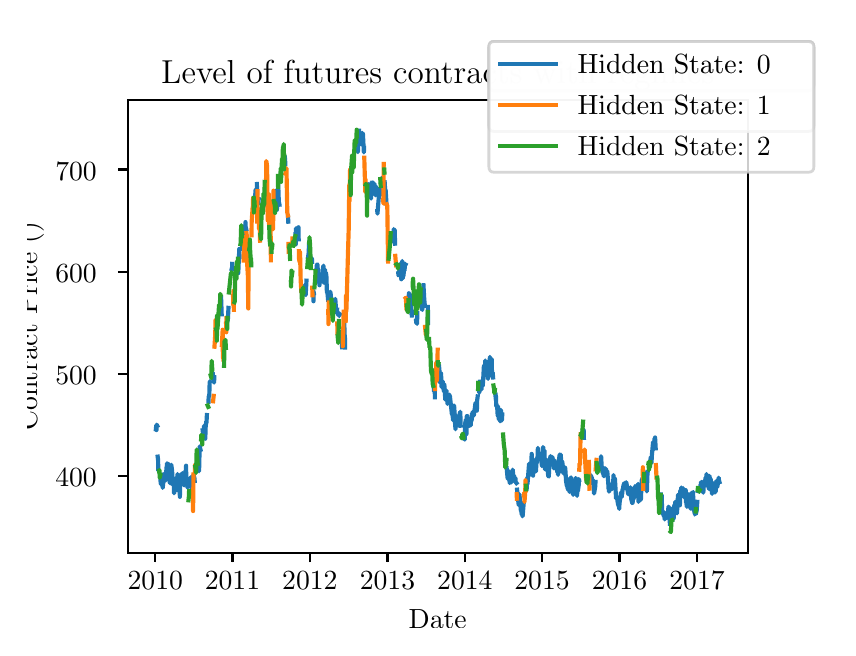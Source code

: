 \begingroup%
\makeatletter%
\begin{pgfpicture}%
\pgfpathrectangle{\pgfpointorigin}{\pgfqpoint{4.0in}{3.0in}}%
\pgfusepath{use as bounding box, clip}%
\begin{pgfscope}%
\pgfsetbuttcap%
\pgfsetmiterjoin%
\pgfsetlinewidth{0.0pt}%
\definecolor{currentstroke}{rgb}{1.0,1.0,1.0}%
\pgfsetstrokecolor{currentstroke}%
\pgfsetstrokeopacity{0.0}%
\pgfsetdash{}{0pt}%
\pgfpathmoveto{\pgfqpoint{0.0in}{0.0in}}%
\pgfpathlineto{\pgfqpoint{4.0in}{0.0in}}%
\pgfpathlineto{\pgfqpoint{4.0in}{3.0in}}%
\pgfpathlineto{\pgfqpoint{0.0in}{3.0in}}%
\pgfpathlineto{\pgfqpoint{0.0in}{0.0in}}%
\pgfpathclose%
\pgfusepath{}%
\end{pgfscope}%
\begin{pgfscope}%
\pgfsetbuttcap%
\pgfsetmiterjoin%
\definecolor{currentfill}{rgb}{1.0,1.0,1.0}%
\pgfsetfillcolor{currentfill}%
\pgfsetlinewidth{0.0pt}%
\definecolor{currentstroke}{rgb}{0.0,0.0,0.0}%
\pgfsetstrokecolor{currentstroke}%
\pgfsetstrokeopacity{0.0}%
\pgfsetdash{}{0pt}%
\pgfpathmoveto{\pgfqpoint{0.5in}{0.375in}}%
\pgfpathlineto{\pgfqpoint{3.6in}{0.375in}}%
\pgfpathlineto{\pgfqpoint{3.6in}{2.64in}}%
\pgfpathlineto{\pgfqpoint{0.5in}{2.64in}}%
\pgfpathlineto{\pgfqpoint{0.5in}{0.375in}}%
\pgfpathclose%
\pgfusepath{fill}%
\end{pgfscope}%
\begin{pgfscope}%
\pgfsetbuttcap%
\pgfsetroundjoin%
\definecolor{currentfill}{rgb}{0.0,0.0,0.0}%
\pgfsetfillcolor{currentfill}%
\pgfsetlinewidth{0.803pt}%
\definecolor{currentstroke}{rgb}{0.0,0.0,0.0}%
\pgfsetstrokecolor{currentstroke}%
\pgfsetdash{}{0pt}%
\pgfsys@defobject{currentmarker}{\pgfqpoint{0.0in}{-0.049in}}{\pgfqpoint{0.0in}{0.0in}}{%
\pgfpathmoveto{\pgfqpoint{0.0in}{0.0in}}%
\pgfpathlineto{\pgfqpoint{0.0in}{-0.049in}}%
\pgfusepath{stroke,fill}%
}%
\begin{pgfscope}%
\pgfsys@transformshift{0.638in}{0.375in}%
\pgfsys@useobject{currentmarker}{}%
\end{pgfscope}%
\end{pgfscope}%
\begin{pgfscope}%
\definecolor{textcolor}{rgb}{0.0,0.0,0.0}%
\pgfsetstrokecolor{textcolor}%
\pgfsetfillcolor{textcolor}%
\pgftext[x=0.638in,y=0.278in,,top]{\color{textcolor}\rmfamily\fontsize{10.0}{12.0}\selectfont 2010}%
\end{pgfscope}%
\begin{pgfscope}%
\pgfsetbuttcap%
\pgfsetroundjoin%
\definecolor{currentfill}{rgb}{0.0,0.0,0.0}%
\pgfsetfillcolor{currentfill}%
\pgfsetlinewidth{0.803pt}%
\definecolor{currentstroke}{rgb}{0.0,0.0,0.0}%
\pgfsetstrokecolor{currentstroke}%
\pgfsetdash{}{0pt}%
\pgfsys@defobject{currentmarker}{\pgfqpoint{0.0in}{-0.049in}}{\pgfqpoint{0.0in}{0.0in}}{%
\pgfpathmoveto{\pgfqpoint{0.0in}{0.0in}}%
\pgfpathlineto{\pgfqpoint{0.0in}{-0.049in}}%
\pgfusepath{stroke,fill}%
}%
\begin{pgfscope}%
\pgfsys@transformshift{1.024in}{0.375in}%
\pgfsys@useobject{currentmarker}{}%
\end{pgfscope}%
\end{pgfscope}%
\begin{pgfscope}%
\definecolor{textcolor}{rgb}{0.0,0.0,0.0}%
\pgfsetstrokecolor{textcolor}%
\pgfsetfillcolor{textcolor}%
\pgftext[x=1.024in,y=0.278in,,top]{\color{textcolor}\rmfamily\fontsize{10.0}{12.0}\selectfont 2011}%
\end{pgfscope}%
\begin{pgfscope}%
\pgfsetbuttcap%
\pgfsetroundjoin%
\definecolor{currentfill}{rgb}{0.0,0.0,0.0}%
\pgfsetfillcolor{currentfill}%
\pgfsetlinewidth{0.803pt}%
\definecolor{currentstroke}{rgb}{0.0,0.0,0.0}%
\pgfsetstrokecolor{currentstroke}%
\pgfsetdash{}{0pt}%
\pgfsys@defobject{currentmarker}{\pgfqpoint{0.0in}{-0.049in}}{\pgfqpoint{0.0in}{0.0in}}{%
\pgfpathmoveto{\pgfqpoint{0.0in}{0.0in}}%
\pgfpathlineto{\pgfqpoint{0.0in}{-0.049in}}%
\pgfusepath{stroke,fill}%
}%
\begin{pgfscope}%
\pgfsys@transformshift{1.411in}{0.375in}%
\pgfsys@useobject{currentmarker}{}%
\end{pgfscope}%
\end{pgfscope}%
\begin{pgfscope}%
\definecolor{textcolor}{rgb}{0.0,0.0,0.0}%
\pgfsetstrokecolor{textcolor}%
\pgfsetfillcolor{textcolor}%
\pgftext[x=1.411in,y=0.278in,,top]{\color{textcolor}\rmfamily\fontsize{10.0}{12.0}\selectfont 2012}%
\end{pgfscope}%
\begin{pgfscope}%
\pgfsetbuttcap%
\pgfsetroundjoin%
\definecolor{currentfill}{rgb}{0.0,0.0,0.0}%
\pgfsetfillcolor{currentfill}%
\pgfsetlinewidth{0.803pt}%
\definecolor{currentstroke}{rgb}{0.0,0.0,0.0}%
\pgfsetstrokecolor{currentstroke}%
\pgfsetdash{}{0pt}%
\pgfsys@defobject{currentmarker}{\pgfqpoint{0.0in}{-0.049in}}{\pgfqpoint{0.0in}{0.0in}}{%
\pgfpathmoveto{\pgfqpoint{0.0in}{0.0in}}%
\pgfpathlineto{\pgfqpoint{0.0in}{-0.049in}}%
\pgfusepath{stroke,fill}%
}%
\begin{pgfscope}%
\pgfsys@transformshift{1.799in}{0.375in}%
\pgfsys@useobject{currentmarker}{}%
\end{pgfscope}%
\end{pgfscope}%
\begin{pgfscope}%
\definecolor{textcolor}{rgb}{0.0,0.0,0.0}%
\pgfsetstrokecolor{textcolor}%
\pgfsetfillcolor{textcolor}%
\pgftext[x=1.799in,y=0.278in,,top]{\color{textcolor}\rmfamily\fontsize{10.0}{12.0}\selectfont 2013}%
\end{pgfscope}%
\begin{pgfscope}%
\pgfsetbuttcap%
\pgfsetroundjoin%
\definecolor{currentfill}{rgb}{0.0,0.0,0.0}%
\pgfsetfillcolor{currentfill}%
\pgfsetlinewidth{0.803pt}%
\definecolor{currentstroke}{rgb}{0.0,0.0,0.0}%
\pgfsetstrokecolor{currentstroke}%
\pgfsetdash{}{0pt}%
\pgfsys@defobject{currentmarker}{\pgfqpoint{0.0in}{-0.049in}}{\pgfqpoint{0.0in}{0.0in}}{%
\pgfpathmoveto{\pgfqpoint{0.0in}{0.0in}}%
\pgfpathlineto{\pgfqpoint{0.0in}{-0.049in}}%
\pgfusepath{stroke,fill}%
}%
\begin{pgfscope}%
\pgfsys@transformshift{2.186in}{0.375in}%
\pgfsys@useobject{currentmarker}{}%
\end{pgfscope}%
\end{pgfscope}%
\begin{pgfscope}%
\definecolor{textcolor}{rgb}{0.0,0.0,0.0}%
\pgfsetstrokecolor{textcolor}%
\pgfsetfillcolor{textcolor}%
\pgftext[x=2.186in,y=0.278in,,top]{\color{textcolor}\rmfamily\fontsize{10.0}{12.0}\selectfont 2014}%
\end{pgfscope}%
\begin{pgfscope}%
\pgfsetbuttcap%
\pgfsetroundjoin%
\definecolor{currentfill}{rgb}{0.0,0.0,0.0}%
\pgfsetfillcolor{currentfill}%
\pgfsetlinewidth{0.803pt}%
\definecolor{currentstroke}{rgb}{0.0,0.0,0.0}%
\pgfsetstrokecolor{currentstroke}%
\pgfsetdash{}{0pt}%
\pgfsys@defobject{currentmarker}{\pgfqpoint{0.0in}{-0.049in}}{\pgfqpoint{0.0in}{0.0in}}{%
\pgfpathmoveto{\pgfqpoint{0.0in}{0.0in}}%
\pgfpathlineto{\pgfqpoint{0.0in}{-0.049in}}%
\pgfusepath{stroke,fill}%
}%
\begin{pgfscope}%
\pgfsys@transformshift{2.572in}{0.375in}%
\pgfsys@useobject{currentmarker}{}%
\end{pgfscope}%
\end{pgfscope}%
\begin{pgfscope}%
\definecolor{textcolor}{rgb}{0.0,0.0,0.0}%
\pgfsetstrokecolor{textcolor}%
\pgfsetfillcolor{textcolor}%
\pgftext[x=2.572in,y=0.278in,,top]{\color{textcolor}\rmfamily\fontsize{10.0}{12.0}\selectfont 2015}%
\end{pgfscope}%
\begin{pgfscope}%
\pgfsetbuttcap%
\pgfsetroundjoin%
\definecolor{currentfill}{rgb}{0.0,0.0,0.0}%
\pgfsetfillcolor{currentfill}%
\pgfsetlinewidth{0.803pt}%
\definecolor{currentstroke}{rgb}{0.0,0.0,0.0}%
\pgfsetstrokecolor{currentstroke}%
\pgfsetdash{}{0pt}%
\pgfsys@defobject{currentmarker}{\pgfqpoint{0.0in}{-0.049in}}{\pgfqpoint{0.0in}{0.0in}}{%
\pgfpathmoveto{\pgfqpoint{0.0in}{0.0in}}%
\pgfpathlineto{\pgfqpoint{0.0in}{-0.049in}}%
\pgfusepath{stroke,fill}%
}%
\begin{pgfscope}%
\pgfsys@transformshift{2.959in}{0.375in}%
\pgfsys@useobject{currentmarker}{}%
\end{pgfscope}%
\end{pgfscope}%
\begin{pgfscope}%
\definecolor{textcolor}{rgb}{0.0,0.0,0.0}%
\pgfsetstrokecolor{textcolor}%
\pgfsetfillcolor{textcolor}%
\pgftext[x=2.959in,y=0.278in,,top]{\color{textcolor}\rmfamily\fontsize{10.0}{12.0}\selectfont 2016}%
\end{pgfscope}%
\begin{pgfscope}%
\pgfsetbuttcap%
\pgfsetroundjoin%
\definecolor{currentfill}{rgb}{0.0,0.0,0.0}%
\pgfsetfillcolor{currentfill}%
\pgfsetlinewidth{0.803pt}%
\definecolor{currentstroke}{rgb}{0.0,0.0,0.0}%
\pgfsetstrokecolor{currentstroke}%
\pgfsetdash{}{0pt}%
\pgfsys@defobject{currentmarker}{\pgfqpoint{0.0in}{-0.049in}}{\pgfqpoint{0.0in}{0.0in}}{%
\pgfpathmoveto{\pgfqpoint{0.0in}{0.0in}}%
\pgfpathlineto{\pgfqpoint{0.0in}{-0.049in}}%
\pgfusepath{stroke,fill}%
}%
\begin{pgfscope}%
\pgfsys@transformshift{3.347in}{0.375in}%
\pgfsys@useobject{currentmarker}{}%
\end{pgfscope}%
\end{pgfscope}%
\begin{pgfscope}%
\definecolor{textcolor}{rgb}{0.0,0.0,0.0}%
\pgfsetstrokecolor{textcolor}%
\pgfsetfillcolor{textcolor}%
\pgftext[x=3.347in,y=0.278in,,top]{\color{textcolor}\rmfamily\fontsize{10.0}{12.0}\selectfont 2017}%
\end{pgfscope}%
\begin{pgfscope}%
\definecolor{textcolor}{rgb}{0.0,0.0,0.0}%
\pgfsetstrokecolor{textcolor}%
\pgfsetfillcolor{textcolor}%
\pgftext[x=2.05in,y=0.088in,,top]{\color{textcolor}\rmfamily\fontsize{10.0}{12.0}\selectfont Date}%
\end{pgfscope}%
\begin{pgfscope}%
\pgfsetbuttcap%
\pgfsetroundjoin%
\definecolor{currentfill}{rgb}{0.0,0.0,0.0}%
\pgfsetfillcolor{currentfill}%
\pgfsetlinewidth{0.803pt}%
\definecolor{currentstroke}{rgb}{0.0,0.0,0.0}%
\pgfsetstrokecolor{currentstroke}%
\pgfsetdash{}{0pt}%
\pgfsys@defobject{currentmarker}{\pgfqpoint{-0.049in}{0.0in}}{\pgfqpoint{-0.0in}{0.0in}}{%
\pgfpathmoveto{\pgfqpoint{-0.0in}{0.0in}}%
\pgfpathlineto{\pgfqpoint{-0.049in}{0.0in}}%
\pgfusepath{stroke,fill}%
}%
\begin{pgfscope}%
\pgfsys@transformshift{0.5in}{0.758in}%
\pgfsys@useobject{currentmarker}{}%
\end{pgfscope}%
\end{pgfscope}%
\begin{pgfscope}%
\definecolor{textcolor}{rgb}{0.0,0.0,0.0}%
\pgfsetstrokecolor{textcolor}%
\pgfsetfillcolor{textcolor}%
\pgftext[x=0.138in, y=0.705in, left, base]{\color{textcolor}\rmfamily\fontsize{10.0}{12.0}\selectfont 400}%
\end{pgfscope}%
\begin{pgfscope}%
\pgfsetbuttcap%
\pgfsetroundjoin%
\definecolor{currentfill}{rgb}{0.0,0.0,0.0}%
\pgfsetfillcolor{currentfill}%
\pgfsetlinewidth{0.803pt}%
\definecolor{currentstroke}{rgb}{0.0,0.0,0.0}%
\pgfsetstrokecolor{currentstroke}%
\pgfsetdash{}{0pt}%
\pgfsys@defobject{currentmarker}{\pgfqpoint{-0.049in}{0.0in}}{\pgfqpoint{-0.0in}{0.0in}}{%
\pgfpathmoveto{\pgfqpoint{-0.0in}{0.0in}}%
\pgfpathlineto{\pgfqpoint{-0.049in}{0.0in}}%
\pgfusepath{stroke,fill}%
}%
\begin{pgfscope}%
\pgfsys@transformshift{0.5in}{1.269in}%
\pgfsys@useobject{currentmarker}{}%
\end{pgfscope}%
\end{pgfscope}%
\begin{pgfscope}%
\definecolor{textcolor}{rgb}{0.0,0.0,0.0}%
\pgfsetstrokecolor{textcolor}%
\pgfsetfillcolor{textcolor}%
\pgftext[x=0.138in, y=1.216in, left, base]{\color{textcolor}\rmfamily\fontsize{10.0}{12.0}\selectfont 500}%
\end{pgfscope}%
\begin{pgfscope}%
\pgfsetbuttcap%
\pgfsetroundjoin%
\definecolor{currentfill}{rgb}{0.0,0.0,0.0}%
\pgfsetfillcolor{currentfill}%
\pgfsetlinewidth{0.803pt}%
\definecolor{currentstroke}{rgb}{0.0,0.0,0.0}%
\pgfsetstrokecolor{currentstroke}%
\pgfsetdash{}{0pt}%
\pgfsys@defobject{currentmarker}{\pgfqpoint{-0.049in}{0.0in}}{\pgfqpoint{-0.0in}{0.0in}}{%
\pgfpathmoveto{\pgfqpoint{-0.0in}{0.0in}}%
\pgfpathlineto{\pgfqpoint{-0.049in}{0.0in}}%
\pgfusepath{stroke,fill}%
}%
\begin{pgfscope}%
\pgfsys@transformshift{0.5in}{1.78in}%
\pgfsys@useobject{currentmarker}{}%
\end{pgfscope}%
\end{pgfscope}%
\begin{pgfscope}%
\definecolor{textcolor}{rgb}{0.0,0.0,0.0}%
\pgfsetstrokecolor{textcolor}%
\pgfsetfillcolor{textcolor}%
\pgftext[x=0.138in, y=1.727in, left, base]{\color{textcolor}\rmfamily\fontsize{10.0}{12.0}\selectfont 600}%
\end{pgfscope}%
\begin{pgfscope}%
\pgfsetbuttcap%
\pgfsetroundjoin%
\definecolor{currentfill}{rgb}{0.0,0.0,0.0}%
\pgfsetfillcolor{currentfill}%
\pgfsetlinewidth{0.803pt}%
\definecolor{currentstroke}{rgb}{0.0,0.0,0.0}%
\pgfsetstrokecolor{currentstroke}%
\pgfsetdash{}{0pt}%
\pgfsys@defobject{currentmarker}{\pgfqpoint{-0.049in}{0.0in}}{\pgfqpoint{-0.0in}{0.0in}}{%
\pgfpathmoveto{\pgfqpoint{-0.0in}{0.0in}}%
\pgfpathlineto{\pgfqpoint{-0.049in}{0.0in}}%
\pgfusepath{stroke,fill}%
}%
\begin{pgfscope}%
\pgfsys@transformshift{0.5in}{2.291in}%
\pgfsys@useobject{currentmarker}{}%
\end{pgfscope}%
\end{pgfscope}%
\begin{pgfscope}%
\definecolor{textcolor}{rgb}{0.0,0.0,0.0}%
\pgfsetstrokecolor{textcolor}%
\pgfsetfillcolor{textcolor}%
\pgftext[x=0.138in, y=2.238in, left, base]{\color{textcolor}\rmfamily\fontsize{10.0}{12.0}\selectfont 700}%
\end{pgfscope}%
\begin{pgfscope}%
\definecolor{textcolor}{rgb}{0.0,0.0,0.0}%
\pgfsetstrokecolor{textcolor}%
\pgfsetfillcolor{textcolor}%
\pgftext[x=0.082in,y=1.508in,,bottom,rotate=90.0]{\color{textcolor}\rmfamily\fontsize{10.0}{12.0}\selectfont Contract Price (\(\displaystyle )\)}%
\end{pgfscope}%
\begin{pgfscope}%
\pgfpathrectangle{\pgfqpoint{0.5in}{0.375in}}{\pgfqpoint{3.1in}{2.265in}}%
\pgfusepath{clip}%
\pgfsetrectcap%
\pgfsetroundjoin%
\pgfsetlinewidth{1.506pt}%
\definecolor{currentstroke}{rgb}{0.122,0.467,0.706}%
\pgfsetstrokecolor{currentstroke}%
\pgfsetdash{}{0pt}%
\pgfpathmoveto{\pgfqpoint{0.641in}{0.992in}}%
\pgfpathlineto{\pgfqpoint{0.643in}{1.012in}}%
\pgfpathlineto{\pgfqpoint{0.644in}{0.988in}}%
\pgfpathlineto{\pgfqpoint{0.645in}{1.015in}}%
\pgfpathlineto{\pgfqpoint{0.648in}{1.009in}}%
\pgfpathmoveto{\pgfqpoint{0.65in}{0.855in}}%
\pgfpathlineto{\pgfqpoint{0.652in}{0.839in}}%
\pgfpathlineto{\pgfqpoint{0.653in}{0.793in}}%
\pgfpathmoveto{\pgfqpoint{0.664in}{0.741in}}%
\pgfpathlineto{\pgfqpoint{0.665in}{0.721in}}%
\pgfpathlineto{\pgfqpoint{0.666in}{0.738in}}%
\pgfpathlineto{\pgfqpoint{0.667in}{0.716in}}%
\pgfpathlineto{\pgfqpoint{0.671in}{0.735in}}%
\pgfpathlineto{\pgfqpoint{0.672in}{0.766in}}%
\pgfpathlineto{\pgfqpoint{0.673in}{0.709in}}%
\pgfpathlineto{\pgfqpoint{0.674in}{0.711in}}%
\pgfpathlineto{\pgfqpoint{0.675in}{0.699in}}%
\pgfpathlineto{\pgfqpoint{0.68in}{0.743in}}%
\pgfpathlineto{\pgfqpoint{0.681in}{0.755in}}%
\pgfpathlineto{\pgfqpoint{0.682in}{0.747in}}%
\pgfpathlineto{\pgfqpoint{0.685in}{0.76in}}%
\pgfpathlineto{\pgfqpoint{0.686in}{0.773in}}%
\pgfpathlineto{\pgfqpoint{0.689in}{0.735in}}%
\pgfpathlineto{\pgfqpoint{0.695in}{0.808in}}%
\pgfpathlineto{\pgfqpoint{0.696in}{0.793in}}%
\pgfpathlineto{\pgfqpoint{0.697in}{0.822in}}%
\pgfpathlineto{\pgfqpoint{0.7in}{0.789in}}%
\pgfpathlineto{\pgfqpoint{0.701in}{0.79in}}%
\pgfpathlineto{\pgfqpoint{0.702in}{0.819in}}%
\pgfpathlineto{\pgfqpoint{0.704in}{0.766in}}%
\pgfpathlineto{\pgfqpoint{0.708in}{0.769in}}%
\pgfpathlineto{\pgfqpoint{0.71in}{0.726in}}%
\pgfpathlineto{\pgfqpoint{0.711in}{0.727in}}%
\pgfpathlineto{\pgfqpoint{0.712in}{0.722in}}%
\pgfpathlineto{\pgfqpoint{0.716in}{0.771in}}%
\pgfpathlineto{\pgfqpoint{0.718in}{0.815in}}%
\pgfpathlineto{\pgfqpoint{0.722in}{0.785in}}%
\pgfpathlineto{\pgfqpoint{0.726in}{0.713in}}%
\pgfpathlineto{\pgfqpoint{0.727in}{0.716in}}%
\pgfpathlineto{\pgfqpoint{0.73in}{0.721in}}%
\pgfpathlineto{\pgfqpoint{0.731in}{0.708in}}%
\pgfpathlineto{\pgfqpoint{0.732in}{0.672in}}%
\pgfpathlineto{\pgfqpoint{0.733in}{0.677in}}%
\pgfpathlineto{\pgfqpoint{0.734in}{0.683in}}%
\pgfpathlineto{\pgfqpoint{0.737in}{0.689in}}%
\pgfpathlineto{\pgfqpoint{0.738in}{0.695in}}%
\pgfpathlineto{\pgfqpoint{0.739in}{0.745in}}%
\pgfpathlineto{\pgfqpoint{0.742in}{0.694in}}%
\pgfpathlineto{\pgfqpoint{0.745in}{0.702in}}%
\pgfpathlineto{\pgfqpoint{0.749in}{0.768in}}%
\pgfpathlineto{\pgfqpoint{0.752in}{0.687in}}%
\pgfpathlineto{\pgfqpoint{0.754in}{0.739in}}%
\pgfpathlineto{\pgfqpoint{0.755in}{0.742in}}%
\pgfpathlineto{\pgfqpoint{0.756in}{0.694in}}%
\pgfpathlineto{\pgfqpoint{0.76in}{0.687in}}%
\pgfpathlineto{\pgfqpoint{0.761in}{0.654in}}%
\pgfpathlineto{\pgfqpoint{0.764in}{0.766in}}%
\pgfpathlineto{\pgfqpoint{0.768in}{0.741in}}%
\pgfpathlineto{\pgfqpoint{0.769in}{0.757in}}%
\pgfpathlineto{\pgfqpoint{0.77in}{0.736in}}%
\pgfpathlineto{\pgfqpoint{0.771in}{0.741in}}%
\pgfpathlineto{\pgfqpoint{0.774in}{0.743in}}%
\pgfpathlineto{\pgfqpoint{0.775in}{0.773in}}%
\pgfpathlineto{\pgfqpoint{0.777in}{0.77in}}%
\pgfpathlineto{\pgfqpoint{0.779in}{0.741in}}%
\pgfpathlineto{\pgfqpoint{0.782in}{0.711in}}%
\pgfpathlineto{\pgfqpoint{0.783in}{0.735in}}%
\pgfpathlineto{\pgfqpoint{0.784in}{0.73in}}%
\pgfpathlineto{\pgfqpoint{0.785in}{0.735in}}%
\pgfpathlineto{\pgfqpoint{0.786in}{0.767in}}%
\pgfpathlineto{\pgfqpoint{0.789in}{0.785in}}%
\pgfpathlineto{\pgfqpoint{0.79in}{0.758in}}%
\pgfpathlineto{\pgfqpoint{0.792in}{0.81in}}%
\pgfpathlineto{\pgfqpoint{0.793in}{0.74in}}%
\pgfpathlineto{\pgfqpoint{0.797in}{0.73in}}%
\pgfpathlineto{\pgfqpoint{0.799in}{0.7in}}%
\pgfpathlineto{\pgfqpoint{0.8in}{0.704in}}%
\pgfpathmoveto{\pgfqpoint{0.808in}{0.711in}}%
\pgfpathlineto{\pgfqpoint{0.816in}{0.753in}}%
\pgfpathlineto{\pgfqpoint{0.82in}{0.71in}}%
\pgfpathlineto{\pgfqpoint{0.823in}{0.658in}}%
\pgfpathmoveto{\pgfqpoint{0.831in}{0.759in}}%
\pgfpathlineto{\pgfqpoint{0.834in}{0.746in}}%
\pgfpathlineto{\pgfqpoint{0.835in}{0.734in}}%
\pgfpathmoveto{\pgfqpoint{0.851in}{0.846in}}%
\pgfpathlineto{\pgfqpoint{0.857in}{0.782in}}%
\pgfpathlineto{\pgfqpoint{0.86in}{0.906in}}%
\pgfpathlineto{\pgfqpoint{0.864in}{0.89in}}%
\pgfpathmoveto{\pgfqpoint{0.875in}{0.987in}}%
\pgfpathlineto{\pgfqpoint{0.878in}{0.96in}}%
\pgfpathlineto{\pgfqpoint{0.88in}{0.994in}}%
\pgfpathlineto{\pgfqpoint{0.881in}{0.967in}}%
\pgfpathlineto{\pgfqpoint{0.882in}{1.009in}}%
\pgfpathlineto{\pgfqpoint{0.886in}{0.997in}}%
\pgfpathlineto{\pgfqpoint{0.887in}{0.945in}}%
\pgfpathlineto{\pgfqpoint{0.888in}{0.945in}}%
\pgfpathlineto{\pgfqpoint{0.89in}{1.005in}}%
\pgfpathlineto{\pgfqpoint{0.893in}{1.032in}}%
\pgfpathlineto{\pgfqpoint{0.894in}{1.023in}}%
\pgfpathlineto{\pgfqpoint{0.896in}{1.063in}}%
\pgfpathmoveto{\pgfqpoint{0.904in}{1.13in}}%
\pgfpathlineto{\pgfqpoint{0.905in}{1.155in}}%
\pgfpathlineto{\pgfqpoint{0.908in}{1.159in}}%
\pgfpathlineto{\pgfqpoint{0.91in}{1.228in}}%
\pgfpathlineto{\pgfqpoint{0.911in}{1.229in}}%
\pgfpathmoveto{\pgfqpoint{0.924in}{1.264in}}%
\pgfpathlineto{\pgfqpoint{0.925in}{1.276in}}%
\pgfpathlineto{\pgfqpoint{0.926in}{1.254in}}%
\pgfpathmoveto{\pgfqpoint{0.931in}{1.231in}}%
\pgfpathlineto{\pgfqpoint{0.932in}{1.225in}}%
\pgfpathlineto{\pgfqpoint{0.933in}{1.252in}}%
\pgfpathmoveto{\pgfqpoint{0.967in}{1.653in}}%
\pgfpathlineto{\pgfqpoint{0.97in}{1.567in}}%
\pgfpathmoveto{\pgfqpoint{1.0in}{1.537in}}%
\pgfpathlineto{\pgfqpoint{1.001in}{1.54in}}%
\pgfpathlineto{\pgfqpoint{1.004in}{1.599in}}%
\pgfpathmoveto{\pgfqpoint{1.02in}{1.794in}}%
\pgfpathlineto{\pgfqpoint{1.021in}{1.799in}}%
\pgfpathlineto{\pgfqpoint{1.022in}{1.786in}}%
\pgfpathlineto{\pgfqpoint{1.023in}{1.819in}}%
\pgfpathmoveto{\pgfqpoint{1.052in}{1.806in}}%
\pgfpathlineto{\pgfqpoint{1.053in}{1.773in}}%
\pgfpathlineto{\pgfqpoint{1.058in}{1.894in}}%
\pgfpathlineto{\pgfqpoint{1.059in}{1.853in}}%
\pgfpathmoveto{\pgfqpoint{1.072in}{1.894in}}%
\pgfpathlineto{\pgfqpoint{1.073in}{1.894in}}%
\pgfpathlineto{\pgfqpoint{1.074in}{2.006in}}%
\pgfpathlineto{\pgfqpoint{1.075in}{1.988in}}%
\pgfpathlineto{\pgfqpoint{1.078in}{1.912in}}%
\pgfpathmoveto{\pgfqpoint{1.086in}{1.98in}}%
\pgfpathlineto{\pgfqpoint{1.087in}{1.982in}}%
\pgfpathlineto{\pgfqpoint{1.088in}{1.961in}}%
\pgfpathlineto{\pgfqpoint{1.089in}{2.028in}}%
\pgfpathlineto{\pgfqpoint{1.09in}{2.004in}}%
\pgfpathlineto{\pgfqpoint{1.093in}{1.991in}}%
\pgfpathmoveto{\pgfqpoint{1.138in}{2.166in}}%
\pgfpathlineto{\pgfqpoint{1.139in}{2.187in}}%
\pgfpathlineto{\pgfqpoint{1.14in}{2.095in}}%
\pgfpathlineto{\pgfqpoint{1.142in}{2.186in}}%
\pgfpathmoveto{\pgfqpoint{1.146in}{2.218in}}%
\pgfpathlineto{\pgfqpoint{1.147in}{2.174in}}%
\pgfpathmoveto{\pgfqpoint{1.153in}{2.135in}}%
\pgfpathlineto{\pgfqpoint{1.154in}{2.12in}}%
\pgfpathlineto{\pgfqpoint{1.155in}{2.142in}}%
\pgfpathmoveto{\pgfqpoint{1.187in}{2.191in}}%
\pgfpathlineto{\pgfqpoint{1.19in}{2.112in}}%
\pgfpathmoveto{\pgfqpoint{1.243in}{2.155in}}%
\pgfpathlineto{\pgfqpoint{1.244in}{2.186in}}%
\pgfpathlineto{\pgfqpoint{1.245in}{2.162in}}%
\pgfpathlineto{\pgfqpoint{1.246in}{2.089in}}%
\pgfpathlineto{\pgfqpoint{1.249in}{2.159in}}%
\pgfpathmoveto{\pgfqpoint{1.253in}{2.209in}}%
\pgfpathlineto{\pgfqpoint{1.256in}{2.119in}}%
\pgfpathlineto{\pgfqpoint{1.258in}{2.123in}}%
\pgfpathlineto{\pgfqpoint{1.259in}{2.115in}}%
\pgfpathmoveto{\pgfqpoint{1.286in}{2.351in}}%
\pgfpathlineto{\pgfqpoint{1.287in}{2.344in}}%
\pgfpathlineto{\pgfqpoint{1.288in}{2.317in}}%
\pgfpathmoveto{\pgfqpoint{1.302in}{2.05in}}%
\pgfpathlineto{\pgfqpoint{1.303in}{2.03in}}%
\pgfpathmoveto{\pgfqpoint{1.339in}{1.967in}}%
\pgfpathlineto{\pgfqpoint{1.34in}{1.916in}}%
\pgfpathlineto{\pgfqpoint{1.342in}{1.997in}}%
\pgfpathlineto{\pgfqpoint{1.345in}{1.953in}}%
\pgfpathlineto{\pgfqpoint{1.347in}{1.967in}}%
\pgfpathlineto{\pgfqpoint{1.348in}{1.945in}}%
\pgfpathlineto{\pgfqpoint{1.35in}{1.989in}}%
\pgfpathlineto{\pgfqpoint{1.353in}{1.986in}}%
\pgfpathlineto{\pgfqpoint{1.354in}{2.002in}}%
\pgfpathlineto{\pgfqpoint{1.355in}{1.942in}}%
\pgfpathmoveto{\pgfqpoint{1.383in}{1.67in}}%
\pgfpathlineto{\pgfqpoint{1.384in}{1.688in}}%
\pgfpathlineto{\pgfqpoint{1.385in}{1.666in}}%
\pgfpathlineto{\pgfqpoint{1.386in}{1.711in}}%
\pgfpathlineto{\pgfqpoint{1.387in}{1.673in}}%
\pgfpathlineto{\pgfqpoint{1.39in}{1.663in}}%
\pgfpathlineto{\pgfqpoint{1.394in}{1.735in}}%
\pgfpathmoveto{\pgfqpoint{1.402in}{1.852in}}%
\pgfpathlineto{\pgfqpoint{1.405in}{1.875in}}%
\pgfpathlineto{\pgfqpoint{1.407in}{1.926in}}%
\pgfpathmoveto{\pgfqpoint{1.42in}{1.839in}}%
\pgfpathlineto{\pgfqpoint{1.421in}{1.848in}}%
\pgfpathlineto{\pgfqpoint{1.422in}{1.829in}}%
\pgfpathmoveto{\pgfqpoint{1.428in}{1.681in}}%
\pgfpathlineto{\pgfqpoint{1.429in}{1.632in}}%
\pgfpathlineto{\pgfqpoint{1.43in}{1.679in}}%
\pgfpathlineto{\pgfqpoint{1.431in}{1.672in}}%
\pgfpathmoveto{\pgfqpoint{1.442in}{1.746in}}%
\pgfpathlineto{\pgfqpoint{1.445in}{1.807in}}%
\pgfpathlineto{\pgfqpoint{1.446in}{1.814in}}%
\pgfpathlineto{\pgfqpoint{1.449in}{1.816in}}%
\pgfpathlineto{\pgfqpoint{1.454in}{1.725in}}%
\pgfpathlineto{\pgfqpoint{1.457in}{1.758in}}%
\pgfpathlineto{\pgfqpoint{1.459in}{1.712in}}%
\pgfpathlineto{\pgfqpoint{1.461in}{1.763in}}%
\pgfpathlineto{\pgfqpoint{1.464in}{1.748in}}%
\pgfpathlineto{\pgfqpoint{1.465in}{1.732in}}%
\pgfpathlineto{\pgfqpoint{1.466in}{1.744in}}%
\pgfpathlineto{\pgfqpoint{1.468in}{1.73in}}%
\pgfpathlineto{\pgfqpoint{1.472in}{1.734in}}%
\pgfpathlineto{\pgfqpoint{1.474in}{1.791in}}%
\pgfpathlineto{\pgfqpoint{1.475in}{1.779in}}%
\pgfpathlineto{\pgfqpoint{1.476in}{1.796in}}%
\pgfpathlineto{\pgfqpoint{1.479in}{1.81in}}%
\pgfpathlineto{\pgfqpoint{1.482in}{1.725in}}%
\pgfpathlineto{\pgfqpoint{1.483in}{1.756in}}%
\pgfpathlineto{\pgfqpoint{1.487in}{1.79in}}%
\pgfpathlineto{\pgfqpoint{1.488in}{1.727in}}%
\pgfpathlineto{\pgfqpoint{1.491in}{1.776in}}%
\pgfpathlineto{\pgfqpoint{1.494in}{1.754in}}%
\pgfpathlineto{\pgfqpoint{1.496in}{1.678in}}%
\pgfpathlineto{\pgfqpoint{1.497in}{1.678in}}%
\pgfpathlineto{\pgfqpoint{1.498in}{1.683in}}%
\pgfpathlineto{\pgfqpoint{1.502in}{1.64in}}%
\pgfpathmoveto{\pgfqpoint{1.51in}{1.662in}}%
\pgfpathlineto{\pgfqpoint{1.511in}{1.655in}}%
\pgfpathlineto{\pgfqpoint{1.513in}{1.68in}}%
\pgfpathlineto{\pgfqpoint{1.516in}{1.661in}}%
\pgfpathlineto{\pgfqpoint{1.517in}{1.626in}}%
\pgfpathlineto{\pgfqpoint{1.518in}{1.637in}}%
\pgfpathmoveto{\pgfqpoint{1.532in}{1.598in}}%
\pgfpathlineto{\pgfqpoint{1.534in}{1.578in}}%
\pgfpathlineto{\pgfqpoint{1.535in}{1.617in}}%
\pgfpathlineto{\pgfqpoint{1.538in}{1.644in}}%
\pgfpathlineto{\pgfqpoint{1.543in}{1.574in}}%
\pgfpathlineto{\pgfqpoint{1.546in}{1.574in}}%
\pgfpathlineto{\pgfqpoint{1.547in}{1.59in}}%
\pgfpathmoveto{\pgfqpoint{1.557in}{1.562in}}%
\pgfpathlineto{\pgfqpoint{1.561in}{1.567in}}%
\pgfpathmoveto{\pgfqpoint{1.563in}{1.479in}}%
\pgfpathlineto{\pgfqpoint{1.564in}{1.445in}}%
\pgfpathlineto{\pgfqpoint{1.565in}{1.471in}}%
\pgfpathlineto{\pgfqpoint{1.568in}{1.455in}}%
\pgfpathlineto{\pgfqpoint{1.569in}{1.44in}}%
\pgfpathlineto{\pgfqpoint{1.57in}{1.458in}}%
\pgfpathlineto{\pgfqpoint{1.571in}{1.455in}}%
\pgfpathlineto{\pgfqpoint{1.572in}{1.402in}}%
\pgfpathmoveto{\pgfqpoint{1.583in}{1.533in}}%
\pgfpathlineto{\pgfqpoint{1.585in}{1.438in}}%
\pgfpathlineto{\pgfqpoint{1.586in}{1.461in}}%
\pgfpathlineto{\pgfqpoint{1.587in}{1.401in}}%
\pgfpathmoveto{\pgfqpoint{1.65in}{2.398in}}%
\pgfpathlineto{\pgfqpoint{1.651in}{2.378in}}%
\pgfpathlineto{\pgfqpoint{1.653in}{2.418in}}%
\pgfpathlineto{\pgfqpoint{1.654in}{2.412in}}%
\pgfpathlineto{\pgfqpoint{1.657in}{2.485in}}%
\pgfpathmoveto{\pgfqpoint{1.66in}{2.457in}}%
\pgfpathlineto{\pgfqpoint{1.661in}{2.441in}}%
\pgfpathlineto{\pgfqpoint{1.665in}{2.419in}}%
\pgfpathlineto{\pgfqpoint{1.666in}{2.474in}}%
\pgfpathlineto{\pgfqpoint{1.668in}{2.462in}}%
\pgfpathlineto{\pgfqpoint{1.669in}{2.444in}}%
\pgfpathlineto{\pgfqpoint{1.672in}{2.459in}}%
\pgfpathlineto{\pgfqpoint{1.673in}{2.474in}}%
\pgfpathlineto{\pgfqpoint{1.674in}{2.44in}}%
\pgfpathlineto{\pgfqpoint{1.676in}{2.472in}}%
\pgfpathlineto{\pgfqpoint{1.681in}{2.376in}}%
\pgfpathlineto{\pgfqpoint{1.682in}{2.399in}}%
\pgfpathmoveto{\pgfqpoint{1.701in}{2.217in}}%
\pgfpathlineto{\pgfqpoint{1.704in}{2.217in}}%
\pgfpathlineto{\pgfqpoint{1.706in}{2.171in}}%
\pgfpathlineto{\pgfqpoint{1.709in}{2.155in}}%
\pgfpathlineto{\pgfqpoint{1.71in}{2.164in}}%
\pgfpathlineto{\pgfqpoint{1.711in}{2.162in}}%
\pgfpathmoveto{\pgfqpoint{1.713in}{2.202in}}%
\pgfpathlineto{\pgfqpoint{1.717in}{2.145in}}%
\pgfpathlineto{\pgfqpoint{1.719in}{2.226in}}%
\pgfpathlineto{\pgfqpoint{1.721in}{2.223in}}%
\pgfpathlineto{\pgfqpoint{1.725in}{2.214in}}%
\pgfpathlineto{\pgfqpoint{1.726in}{2.227in}}%
\pgfpathlineto{\pgfqpoint{1.728in}{2.18in}}%
\pgfpathlineto{\pgfqpoint{1.731in}{2.182in}}%
\pgfpathlineto{\pgfqpoint{1.734in}{2.22in}}%
\pgfpathlineto{\pgfqpoint{1.735in}{2.186in}}%
\pgfpathlineto{\pgfqpoint{1.739in}{2.162in}}%
\pgfpathlineto{\pgfqpoint{1.741in}{2.207in}}%
\pgfpathlineto{\pgfqpoint{1.743in}{2.166in}}%
\pgfpathmoveto{\pgfqpoint{1.748in}{2.083in}}%
\pgfpathlineto{\pgfqpoint{1.749in}{2.07in}}%
\pgfpathlineto{\pgfqpoint{1.757in}{2.17in}}%
\pgfpathlineto{\pgfqpoint{1.761in}{2.191in}}%
\pgfpathmoveto{\pgfqpoint{1.768in}{2.226in}}%
\pgfpathlineto{\pgfqpoint{1.769in}{2.228in}}%
\pgfpathlineto{\pgfqpoint{1.77in}{2.249in}}%
\pgfpathlineto{\pgfqpoint{1.771in}{2.231in}}%
\pgfpathlineto{\pgfqpoint{1.772in}{2.185in}}%
\pgfpathlineto{\pgfqpoint{1.776in}{2.169in}}%
\pgfpathmoveto{\pgfqpoint{1.785in}{2.227in}}%
\pgfpathlineto{\pgfqpoint{1.787in}{2.193in}}%
\pgfpathlineto{\pgfqpoint{1.79in}{2.186in}}%
\pgfpathlineto{\pgfqpoint{1.794in}{2.12in}}%
\pgfpathmoveto{\pgfqpoint{1.816in}{1.945in}}%
\pgfpathlineto{\pgfqpoint{1.817in}{1.963in}}%
\pgfpathlineto{\pgfqpoint{1.821in}{1.964in}}%
\pgfpathlineto{\pgfqpoint{1.824in}{1.932in}}%
\pgfpathlineto{\pgfqpoint{1.828in}{1.965in}}%
\pgfpathlineto{\pgfqpoint{1.829in}{1.955in}}%
\pgfpathlineto{\pgfqpoint{1.83in}{1.993in}}%
\pgfpathlineto{\pgfqpoint{1.831in}{1.988in}}%
\pgfpathlineto{\pgfqpoint{1.832in}{1.986in}}%
\pgfpathlineto{\pgfqpoint{1.835in}{1.989in}}%
\pgfpathlineto{\pgfqpoint{1.837in}{1.92in}}%
\pgfpathmoveto{\pgfqpoint{1.853in}{1.772in}}%
\pgfpathlineto{\pgfqpoint{1.854in}{1.762in}}%
\pgfpathlineto{\pgfqpoint{1.857in}{1.763in}}%
\pgfpathlineto{\pgfqpoint{1.86in}{1.813in}}%
\pgfpathlineto{\pgfqpoint{1.861in}{1.818in}}%
\pgfpathlineto{\pgfqpoint{1.865in}{1.792in}}%
\pgfpathlineto{\pgfqpoint{1.866in}{1.806in}}%
\pgfpathlineto{\pgfqpoint{1.868in}{1.742in}}%
\pgfpathlineto{\pgfqpoint{1.869in}{1.779in}}%
\pgfpathlineto{\pgfqpoint{1.873in}{1.833in}}%
\pgfpathlineto{\pgfqpoint{1.874in}{1.822in}}%
\pgfpathlineto{\pgfqpoint{1.875in}{1.746in}}%
\pgfpathlineto{\pgfqpoint{1.876in}{1.755in}}%
\pgfpathlineto{\pgfqpoint{1.879in}{1.761in}}%
\pgfpathlineto{\pgfqpoint{1.883in}{1.803in}}%
\pgfpathlineto{\pgfqpoint{1.884in}{1.785in}}%
\pgfpathlineto{\pgfqpoint{1.887in}{1.82in}}%
\pgfpathlineto{\pgfqpoint{1.888in}{1.813in}}%
\pgfpathlineto{\pgfqpoint{1.889in}{1.815in}}%
\pgfpathmoveto{\pgfqpoint{1.905in}{1.64in}}%
\pgfpathlineto{\pgfqpoint{1.906in}{1.672in}}%
\pgfpathlineto{\pgfqpoint{1.909in}{1.594in}}%
\pgfpathlineto{\pgfqpoint{1.911in}{1.666in}}%
\pgfpathlineto{\pgfqpoint{1.912in}{1.627in}}%
\pgfpathlineto{\pgfqpoint{1.913in}{1.653in}}%
\pgfpathlineto{\pgfqpoint{1.917in}{1.593in}}%
\pgfpathmoveto{\pgfqpoint{1.919in}{1.573in}}%
\pgfpathlineto{\pgfqpoint{1.92in}{1.589in}}%
\pgfpathlineto{\pgfqpoint{1.921in}{1.561in}}%
\pgfpathmoveto{\pgfqpoint{1.942in}{1.535in}}%
\pgfpathlineto{\pgfqpoint{1.943in}{1.524in}}%
\pgfpathlineto{\pgfqpoint{1.946in}{1.525in}}%
\pgfpathlineto{\pgfqpoint{1.947in}{1.519in}}%
\pgfpathlineto{\pgfqpoint{1.948in}{1.573in}}%
\pgfpathmoveto{\pgfqpoint{1.968in}{1.636in}}%
\pgfpathlineto{\pgfqpoint{1.969in}{1.66in}}%
\pgfpathlineto{\pgfqpoint{1.972in}{1.591in}}%
\pgfpathlineto{\pgfqpoint{1.973in}{1.589in}}%
\pgfpathlineto{\pgfqpoint{1.976in}{1.622in}}%
\pgfpathlineto{\pgfqpoint{1.977in}{1.675in}}%
\pgfpathmoveto{\pgfqpoint{1.979in}{1.712in}}%
\pgfpathlineto{\pgfqpoint{1.983in}{1.64in}}%
\pgfpathlineto{\pgfqpoint{1.986in}{1.609in}}%
\pgfpathmoveto{\pgfqpoint{2.001in}{1.603in}}%
\pgfpathlineto{\pgfqpoint{2.002in}{1.524in}}%
\pgfpathmoveto{\pgfqpoint{2.029in}{1.208in}}%
\pgfpathlineto{\pgfqpoint{2.03in}{1.203in}}%
\pgfpathlineto{\pgfqpoint{2.031in}{1.214in}}%
\pgfpathlineto{\pgfqpoint{2.032in}{1.181in}}%
\pgfpathlineto{\pgfqpoint{2.035in}{1.227in}}%
\pgfpathlineto{\pgfqpoint{2.036in}{1.152in}}%
\pgfpathmoveto{\pgfqpoint{2.057in}{1.306in}}%
\pgfpathlineto{\pgfqpoint{2.06in}{1.273in}}%
\pgfpathlineto{\pgfqpoint{2.061in}{1.228in}}%
\pgfpathlineto{\pgfqpoint{2.062in}{1.257in}}%
\pgfpathlineto{\pgfqpoint{2.065in}{1.232in}}%
\pgfpathlineto{\pgfqpoint{2.067in}{1.271in}}%
\pgfpathlineto{\pgfqpoint{2.069in}{1.204in}}%
\pgfpathlineto{\pgfqpoint{2.072in}{1.22in}}%
\pgfpathlineto{\pgfqpoint{2.073in}{1.206in}}%
\pgfpathlineto{\pgfqpoint{2.075in}{1.232in}}%
\pgfpathlineto{\pgfqpoint{2.076in}{1.196in}}%
\pgfpathlineto{\pgfqpoint{2.08in}{1.204in}}%
\pgfpathlineto{\pgfqpoint{2.081in}{1.18in}}%
\pgfpathlineto{\pgfqpoint{2.083in}{1.218in}}%
\pgfpathlineto{\pgfqpoint{2.084in}{1.206in}}%
\pgfpathlineto{\pgfqpoint{2.088in}{1.14in}}%
\pgfpathlineto{\pgfqpoint{2.089in}{1.14in}}%
\pgfpathlineto{\pgfqpoint{2.09in}{1.143in}}%
\pgfpathlineto{\pgfqpoint{2.091in}{1.163in}}%
\pgfpathlineto{\pgfqpoint{2.094in}{1.186in}}%
\pgfpathlineto{\pgfqpoint{2.096in}{1.152in}}%
\pgfpathlineto{\pgfqpoint{2.097in}{1.163in}}%
\pgfpathlineto{\pgfqpoint{2.099in}{1.119in}}%
\pgfpathlineto{\pgfqpoint{2.102in}{1.134in}}%
\pgfpathlineto{\pgfqpoint{2.103in}{1.159in}}%
\pgfpathlineto{\pgfqpoint{2.104in}{1.154in}}%
\pgfpathlineto{\pgfqpoint{2.105in}{1.155in}}%
\pgfpathlineto{\pgfqpoint{2.106in}{1.152in}}%
\pgfpathlineto{\pgfqpoint{2.109in}{1.165in}}%
\pgfpathlineto{\pgfqpoint{2.11in}{1.141in}}%
\pgfpathlineto{\pgfqpoint{2.111in}{1.159in}}%
\pgfpathlineto{\pgfqpoint{2.121in}{1.068in}}%
\pgfpathlineto{\pgfqpoint{2.124in}{1.065in}}%
\pgfpathlineto{\pgfqpoint{2.125in}{1.059in}}%
\pgfpathlineto{\pgfqpoint{2.127in}{1.037in}}%
\pgfpathlineto{\pgfqpoint{2.128in}{1.073in}}%
\pgfpathlineto{\pgfqpoint{2.132in}{1.111in}}%
\pgfpathlineto{\pgfqpoint{2.135in}{1.069in}}%
\pgfpathlineto{\pgfqpoint{2.136in}{1.036in}}%
\pgfpathlineto{\pgfqpoint{2.139in}{0.992in}}%
\pgfpathlineto{\pgfqpoint{2.142in}{1.028in}}%
\pgfpathlineto{\pgfqpoint{2.143in}{1.028in}}%
\pgfpathlineto{\pgfqpoint{2.146in}{1.036in}}%
\pgfpathlineto{\pgfqpoint{2.147in}{1.01in}}%
\pgfpathlineto{\pgfqpoint{2.149in}{1.017in}}%
\pgfpathlineto{\pgfqpoint{2.151in}{1.011in}}%
\pgfpathlineto{\pgfqpoint{2.154in}{1.012in}}%
\pgfpathlineto{\pgfqpoint{2.156in}{1.062in}}%
\pgfpathlineto{\pgfqpoint{2.157in}{1.052in}}%
\pgfpathlineto{\pgfqpoint{2.161in}{1.075in}}%
\pgfpathlineto{\pgfqpoint{2.162in}{1.067in}}%
\pgfpathlineto{\pgfqpoint{2.163in}{1.08in}}%
\pgfpathlineto{\pgfqpoint{2.165in}{1.01in}}%
\pgfpathmoveto{\pgfqpoint{2.18in}{0.954in}}%
\pgfpathlineto{\pgfqpoint{2.185in}{0.94in}}%
\pgfpathlineto{\pgfqpoint{2.188in}{1.024in}}%
\pgfpathlineto{\pgfqpoint{2.191in}{1.04in}}%
\pgfpathlineto{\pgfqpoint{2.192in}{1.03in}}%
\pgfpathlineto{\pgfqpoint{2.194in}{0.968in}}%
\pgfpathlineto{\pgfqpoint{2.195in}{1.057in}}%
\pgfpathlineto{\pgfqpoint{2.198in}{1.059in}}%
\pgfpathlineto{\pgfqpoint{2.203in}{1.015in}}%
\pgfpathlineto{\pgfqpoint{2.207in}{1.009in}}%
\pgfpathlineto{\pgfqpoint{2.208in}{1.011in}}%
\pgfpathlineto{\pgfqpoint{2.21in}{1.023in}}%
\pgfpathlineto{\pgfqpoint{2.213in}{1.037in}}%
\pgfpathlineto{\pgfqpoint{2.214in}{1.03in}}%
\pgfpathlineto{\pgfqpoint{2.215in}{1.011in}}%
\pgfpathlineto{\pgfqpoint{2.216in}{1.031in}}%
\pgfpathlineto{\pgfqpoint{2.217in}{1.031in}}%
\pgfpathlineto{\pgfqpoint{2.221in}{1.043in}}%
\pgfpathlineto{\pgfqpoint{2.222in}{1.072in}}%
\pgfpathlineto{\pgfqpoint{2.223in}{1.064in}}%
\pgfpathlineto{\pgfqpoint{2.225in}{1.078in}}%
\pgfpathlineto{\pgfqpoint{2.228in}{1.07in}}%
\pgfpathlineto{\pgfqpoint{2.229in}{1.06in}}%
\pgfpathlineto{\pgfqpoint{2.23in}{1.064in}}%
\pgfpathlineto{\pgfqpoint{2.231in}{1.061in}}%
\pgfpathlineto{\pgfqpoint{2.232in}{1.08in}}%
\pgfpathlineto{\pgfqpoint{2.235in}{1.09in}}%
\pgfpathlineto{\pgfqpoint{2.239in}{1.124in}}%
\pgfpathlineto{\pgfqpoint{2.24in}{1.103in}}%
\pgfpathlineto{\pgfqpoint{2.243in}{1.105in}}%
\pgfpathlineto{\pgfqpoint{2.244in}{1.12in}}%
\pgfpathlineto{\pgfqpoint{2.245in}{1.114in}}%
\pgfpathlineto{\pgfqpoint{2.246in}{1.085in}}%
\pgfpathlineto{\pgfqpoint{2.247in}{1.134in}}%
\pgfpathlineto{\pgfqpoint{2.25in}{1.156in}}%
\pgfpathmoveto{\pgfqpoint{2.254in}{1.209in}}%
\pgfpathlineto{\pgfqpoint{2.258in}{1.175in}}%
\pgfpathlineto{\pgfqpoint{2.26in}{1.221in}}%
\pgfpathmoveto{\pgfqpoint{2.262in}{1.23in}}%
\pgfpathlineto{\pgfqpoint{2.265in}{1.2in}}%
\pgfpathlineto{\pgfqpoint{2.267in}{1.231in}}%
\pgfpathlineto{\pgfqpoint{2.269in}{1.191in}}%
\pgfpathlineto{\pgfqpoint{2.272in}{1.231in}}%
\pgfpathlineto{\pgfqpoint{2.275in}{1.209in}}%
\pgfpathlineto{\pgfqpoint{2.277in}{1.23in}}%
\pgfpathlineto{\pgfqpoint{2.281in}{1.308in}}%
\pgfpathlineto{\pgfqpoint{2.282in}{1.269in}}%
\pgfpathlineto{\pgfqpoint{2.284in}{1.31in}}%
\pgfpathlineto{\pgfqpoint{2.287in}{1.304in}}%
\pgfpathlineto{\pgfqpoint{2.288in}{1.336in}}%
\pgfpathlineto{\pgfqpoint{2.292in}{1.289in}}%
\pgfpathlineto{\pgfqpoint{2.295in}{1.309in}}%
\pgfpathlineto{\pgfqpoint{2.296in}{1.307in}}%
\pgfpathlineto{\pgfqpoint{2.299in}{1.267in}}%
\pgfpathlineto{\pgfqpoint{2.302in}{1.244in}}%
\pgfpathlineto{\pgfqpoint{2.306in}{1.326in}}%
\pgfpathlineto{\pgfqpoint{2.31in}{1.329in}}%
\pgfpathlineto{\pgfqpoint{2.311in}{1.354in}}%
\pgfpathlineto{\pgfqpoint{2.312in}{1.341in}}%
\pgfpathlineto{\pgfqpoint{2.314in}{1.262in}}%
\pgfpathlineto{\pgfqpoint{2.317in}{1.296in}}%
\pgfpathlineto{\pgfqpoint{2.318in}{1.34in}}%
\pgfpathlineto{\pgfqpoint{2.319in}{1.335in}}%
\pgfpathlineto{\pgfqpoint{2.32in}{1.344in}}%
\pgfpathlineto{\pgfqpoint{2.321in}{1.29in}}%
\pgfpathlineto{\pgfqpoint{2.324in}{1.258in}}%
\pgfpathlineto{\pgfqpoint{2.325in}{1.276in}}%
\pgfpathlineto{\pgfqpoint{2.327in}{1.251in}}%
\pgfpathmoveto{\pgfqpoint{2.339in}{1.166in}}%
\pgfpathlineto{\pgfqpoint{2.34in}{1.143in}}%
\pgfpathlineto{\pgfqpoint{2.341in}{1.162in}}%
\pgfpathlineto{\pgfqpoint{2.343in}{1.107in}}%
\pgfpathlineto{\pgfqpoint{2.347in}{1.112in}}%
\pgfpathlineto{\pgfqpoint{2.35in}{1.061in}}%
\pgfpathlineto{\pgfqpoint{2.351in}{1.108in}}%
\pgfpathlineto{\pgfqpoint{2.356in}{1.04in}}%
\pgfpathlineto{\pgfqpoint{2.357in}{1.051in}}%
\pgfpathlineto{\pgfqpoint{2.358in}{1.068in}}%
\pgfpathlineto{\pgfqpoint{2.363in}{1.032in}}%
\pgfpathlineto{\pgfqpoint{2.364in}{1.034in}}%
\pgfpathlineto{\pgfqpoint{2.366in}{1.089in}}%
\pgfpathlineto{\pgfqpoint{2.37in}{1.039in}}%
\pgfpathlineto{\pgfqpoint{2.371in}{1.037in}}%
\pgfpathlineto{\pgfqpoint{2.373in}{1.066in}}%
\pgfpathmoveto{\pgfqpoint{2.395in}{0.797in}}%
\pgfpathlineto{\pgfqpoint{2.4in}{0.744in}}%
\pgfpathlineto{\pgfqpoint{2.401in}{0.756in}}%
\pgfpathlineto{\pgfqpoint{2.402in}{0.752in}}%
\pgfpathlineto{\pgfqpoint{2.406in}{0.782in}}%
\pgfpathlineto{\pgfqpoint{2.41in}{0.723in}}%
\pgfpathlineto{\pgfqpoint{2.413in}{0.758in}}%
\pgfpathlineto{\pgfqpoint{2.414in}{0.745in}}%
\pgfpathlineto{\pgfqpoint{2.416in}{0.776in}}%
\pgfpathlineto{\pgfqpoint{2.418in}{0.726in}}%
\pgfpathlineto{\pgfqpoint{2.423in}{0.751in}}%
\pgfpathlineto{\pgfqpoint{2.425in}{0.79in}}%
\pgfpathlineto{\pgfqpoint{2.43in}{0.742in}}%
\pgfpathlineto{\pgfqpoint{2.431in}{0.749in}}%
\pgfpathlineto{\pgfqpoint{2.432in}{0.759in}}%
\pgfpathlineto{\pgfqpoint{2.438in}{0.733in}}%
\pgfpathlineto{\pgfqpoint{2.439in}{0.748in}}%
\pgfpathlineto{\pgfqpoint{2.44in}{0.728in}}%
\pgfpathlineto{\pgfqpoint{2.444in}{0.723in}}%
\pgfpathmoveto{\pgfqpoint{2.447in}{0.69in}}%
\pgfpathlineto{\pgfqpoint{2.455in}{0.613in}}%
\pgfpathlineto{\pgfqpoint{2.459in}{0.667in}}%
\pgfpathlineto{\pgfqpoint{2.461in}{0.642in}}%
\pgfpathlineto{\pgfqpoint{2.462in}{0.611in}}%
\pgfpathlineto{\pgfqpoint{2.465in}{0.603in}}%
\pgfpathlineto{\pgfqpoint{2.466in}{0.583in}}%
\pgfpathlineto{\pgfqpoint{2.467in}{0.601in}}%
\pgfpathlineto{\pgfqpoint{2.47in}{0.566in}}%
\pgfpathlineto{\pgfqpoint{2.473in}{0.578in}}%
\pgfpathlineto{\pgfqpoint{2.474in}{0.557in}}%
\pgfpathlineto{\pgfqpoint{2.475in}{0.561in}}%
\pgfpathlineto{\pgfqpoint{2.48in}{0.622in}}%
\pgfpathmoveto{\pgfqpoint{2.495in}{0.696in}}%
\pgfpathlineto{\pgfqpoint{2.496in}{0.731in}}%
\pgfpathlineto{\pgfqpoint{2.497in}{0.718in}}%
\pgfpathlineto{\pgfqpoint{2.498in}{0.749in}}%
\pgfpathlineto{\pgfqpoint{2.499in}{0.718in}}%
\pgfpathlineto{\pgfqpoint{2.507in}{0.82in}}%
\pgfpathlineto{\pgfqpoint{2.51in}{0.804in}}%
\pgfpathlineto{\pgfqpoint{2.511in}{0.765in}}%
\pgfpathlineto{\pgfqpoint{2.513in}{0.805in}}%
\pgfpathlineto{\pgfqpoint{2.514in}{0.788in}}%
\pgfpathlineto{\pgfqpoint{2.517in}{0.797in}}%
\pgfpathlineto{\pgfqpoint{2.52in}{0.869in}}%
\pgfpathlineto{\pgfqpoint{2.521in}{0.845in}}%
\pgfpathlineto{\pgfqpoint{2.525in}{0.83in}}%
\pgfpathlineto{\pgfqpoint{2.527in}{0.76in}}%
\pgfpathlineto{\pgfqpoint{2.528in}{0.807in}}%
\pgfpathlineto{\pgfqpoint{2.529in}{0.804in}}%
\pgfpathlineto{\pgfqpoint{2.532in}{0.782in}}%
\pgfpathlineto{\pgfqpoint{2.534in}{0.832in}}%
\pgfpathlineto{\pgfqpoint{2.536in}{0.816in}}%
\pgfpathlineto{\pgfqpoint{2.539in}{0.822in}}%
\pgfpathlineto{\pgfqpoint{2.541in}{0.781in}}%
\pgfpathlineto{\pgfqpoint{2.542in}{0.788in}}%
\pgfpathlineto{\pgfqpoint{2.544in}{0.847in}}%
\pgfpathlineto{\pgfqpoint{2.547in}{0.824in}}%
\pgfpathlineto{\pgfqpoint{2.548in}{0.85in}}%
\pgfpathlineto{\pgfqpoint{2.549in}{0.841in}}%
\pgfpathlineto{\pgfqpoint{2.551in}{0.899in}}%
\pgfpathlineto{\pgfqpoint{2.555in}{0.839in}}%
\pgfpathlineto{\pgfqpoint{2.557in}{0.85in}}%
\pgfpathlineto{\pgfqpoint{2.559in}{0.848in}}%
\pgfpathlineto{\pgfqpoint{2.562in}{0.85in}}%
\pgfpathlineto{\pgfqpoint{2.563in}{0.854in}}%
\pgfpathlineto{\pgfqpoint{2.564in}{0.84in}}%
\pgfpathlineto{\pgfqpoint{2.566in}{0.855in}}%
\pgfpathlineto{\pgfqpoint{2.569in}{0.85in}}%
\pgfpathlineto{\pgfqpoint{2.571in}{0.808in}}%
\pgfpathlineto{\pgfqpoint{2.577in}{0.903in}}%
\pgfpathlineto{\pgfqpoint{2.578in}{0.899in}}%
\pgfpathlineto{\pgfqpoint{2.58in}{0.846in}}%
\pgfpathlineto{\pgfqpoint{2.581in}{0.869in}}%
\pgfpathlineto{\pgfqpoint{2.584in}{0.886in}}%
\pgfpathlineto{\pgfqpoint{2.586in}{0.797in}}%
\pgfpathlineto{\pgfqpoint{2.587in}{0.791in}}%
\pgfpathlineto{\pgfqpoint{2.588in}{0.827in}}%
\pgfpathlineto{\pgfqpoint{2.591in}{0.832in}}%
\pgfpathlineto{\pgfqpoint{2.592in}{0.838in}}%
\pgfpathlineto{\pgfqpoint{2.595in}{0.819in}}%
\pgfpathlineto{\pgfqpoint{2.596in}{0.838in}}%
\pgfpathlineto{\pgfqpoint{2.6in}{0.809in}}%
\pgfpathlineto{\pgfqpoint{2.602in}{0.766in}}%
\pgfpathlineto{\pgfqpoint{2.603in}{0.758in}}%
\pgfpathlineto{\pgfqpoint{2.606in}{0.756in}}%
\pgfpathlineto{\pgfqpoint{2.607in}{0.832in}}%
\pgfpathlineto{\pgfqpoint{2.608in}{0.823in}}%
\pgfpathlineto{\pgfqpoint{2.614in}{0.858in}}%
\pgfpathlineto{\pgfqpoint{2.617in}{0.818in}}%
\pgfpathlineto{\pgfqpoint{2.618in}{0.839in}}%
\pgfpathlineto{\pgfqpoint{2.621in}{0.847in}}%
\pgfpathlineto{\pgfqpoint{2.622in}{0.854in}}%
\pgfpathlineto{\pgfqpoint{2.623in}{0.826in}}%
\pgfpathlineto{\pgfqpoint{2.624in}{0.853in}}%
\pgfpathlineto{\pgfqpoint{2.625in}{0.834in}}%
\pgfpathlineto{\pgfqpoint{2.631in}{0.796in}}%
\pgfpathlineto{\pgfqpoint{2.633in}{0.838in}}%
\pgfpathlineto{\pgfqpoint{2.636in}{0.816in}}%
\pgfpathlineto{\pgfqpoint{2.637in}{0.831in}}%
\pgfpathlineto{\pgfqpoint{2.64in}{0.805in}}%
\pgfpathlineto{\pgfqpoint{2.645in}{0.825in}}%
\pgfpathlineto{\pgfqpoint{2.646in}{0.812in}}%
\pgfpathlineto{\pgfqpoint{2.648in}{0.777in}}%
\pgfpathlineto{\pgfqpoint{2.651in}{0.8in}}%
\pgfpathlineto{\pgfqpoint{2.652in}{0.764in}}%
\pgfpathlineto{\pgfqpoint{2.653in}{0.78in}}%
\pgfpathlineto{\pgfqpoint{2.654in}{0.777in}}%
\pgfpathlineto{\pgfqpoint{2.655in}{0.828in}}%
\pgfpathlineto{\pgfqpoint{2.66in}{0.866in}}%
\pgfpathlineto{\pgfqpoint{2.662in}{0.849in}}%
\pgfpathlineto{\pgfqpoint{2.666in}{0.865in}}%
\pgfpathlineto{\pgfqpoint{2.667in}{0.782in}}%
\pgfpathlineto{\pgfqpoint{2.668in}{0.813in}}%
\pgfpathlineto{\pgfqpoint{2.669in}{0.833in}}%
\pgfpathlineto{\pgfqpoint{2.67in}{0.831in}}%
\pgfpathlineto{\pgfqpoint{2.673in}{0.829in}}%
\pgfpathlineto{\pgfqpoint{2.68in}{0.77in}}%
\pgfpathlineto{\pgfqpoint{2.683in}{0.791in}}%
\pgfpathlineto{\pgfqpoint{2.684in}{0.789in}}%
\pgfpathlineto{\pgfqpoint{2.685in}{0.803in}}%
\pgfpathlineto{\pgfqpoint{2.688in}{0.796in}}%
\pgfpathlineto{\pgfqpoint{2.692in}{0.732in}}%
\pgfpathlineto{\pgfqpoint{2.696in}{0.708in}}%
\pgfpathlineto{\pgfqpoint{2.697in}{0.725in}}%
\pgfpathlineto{\pgfqpoint{2.699in}{0.7in}}%
\pgfpathlineto{\pgfqpoint{2.703in}{0.689in}}%
\pgfpathlineto{\pgfqpoint{2.704in}{0.692in}}%
\pgfpathlineto{\pgfqpoint{2.705in}{0.711in}}%
\pgfpathlineto{\pgfqpoint{2.706in}{0.685in}}%
\pgfpathlineto{\pgfqpoint{2.707in}{0.689in}}%
\pgfpathlineto{\pgfqpoint{2.71in}{0.679in}}%
\pgfpathlineto{\pgfqpoint{2.711in}{0.681in}}%
\pgfpathlineto{\pgfqpoint{2.712in}{0.69in}}%
\pgfpathlineto{\pgfqpoint{2.713in}{0.75in}}%
\pgfpathlineto{\pgfqpoint{2.714in}{0.739in}}%
\pgfpathlineto{\pgfqpoint{2.717in}{0.751in}}%
\pgfpathlineto{\pgfqpoint{2.72in}{0.711in}}%
\pgfpathlineto{\pgfqpoint{2.721in}{0.733in}}%
\pgfpathlineto{\pgfqpoint{2.722in}{0.714in}}%
\pgfpathlineto{\pgfqpoint{2.725in}{0.704in}}%
\pgfpathlineto{\pgfqpoint{2.726in}{0.694in}}%
\pgfpathlineto{\pgfqpoint{2.727in}{0.664in}}%
\pgfpathlineto{\pgfqpoint{2.728in}{0.681in}}%
\pgfpathlineto{\pgfqpoint{2.729in}{0.67in}}%
\pgfpathlineto{\pgfqpoint{2.732in}{0.673in}}%
\pgfpathlineto{\pgfqpoint{2.735in}{0.734in}}%
\pgfpathlineto{\pgfqpoint{2.737in}{0.722in}}%
\pgfpathlineto{\pgfqpoint{2.74in}{0.748in}}%
\pgfpathlineto{\pgfqpoint{2.741in}{0.746in}}%
\pgfpathlineto{\pgfqpoint{2.744in}{0.685in}}%
\pgfpathlineto{\pgfqpoint{2.747in}{0.659in}}%
\pgfpathlineto{\pgfqpoint{2.749in}{0.713in}}%
\pgfpathlineto{\pgfqpoint{2.75in}{0.706in}}%
\pgfpathlineto{\pgfqpoint{2.751in}{0.683in}}%
\pgfpathlineto{\pgfqpoint{2.755in}{0.711in}}%
\pgfpathlineto{\pgfqpoint{2.756in}{0.743in}}%
\pgfpathlineto{\pgfqpoint{2.757in}{0.738in}}%
\pgfpathmoveto{\pgfqpoint{2.778in}{0.989in}}%
\pgfpathlineto{\pgfqpoint{2.779in}{0.99in}}%
\pgfpathlineto{\pgfqpoint{2.78in}{0.985in}}%
\pgfpathlineto{\pgfqpoint{2.781in}{0.949in}}%
\pgfpathmoveto{\pgfqpoint{2.81in}{0.737in}}%
\pgfpathlineto{\pgfqpoint{2.814in}{0.733in}}%
\pgfpathlineto{\pgfqpoint{2.817in}{0.762in}}%
\pgfpathlineto{\pgfqpoint{2.818in}{0.742in}}%
\pgfpathlineto{\pgfqpoint{2.821in}{0.752in}}%
\pgfpathlineto{\pgfqpoint{2.823in}{0.72in}}%
\pgfpathlineto{\pgfqpoint{2.824in}{0.734in}}%
\pgfpathlineto{\pgfqpoint{2.826in}{0.733in}}%
\pgfpathlineto{\pgfqpoint{2.829in}{0.734in}}%
\pgfpathlineto{\pgfqpoint{2.832in}{0.671in}}%
\pgfpathlineto{\pgfqpoint{2.838in}{0.707in}}%
\pgfpathlineto{\pgfqpoint{2.839in}{0.729in}}%
\pgfpathmoveto{\pgfqpoint{2.855in}{0.816in}}%
\pgfpathlineto{\pgfqpoint{2.858in}{0.807in}}%
\pgfpathlineto{\pgfqpoint{2.86in}{0.814in}}%
\pgfpathlineto{\pgfqpoint{2.862in}{0.815in}}%
\pgfpathlineto{\pgfqpoint{2.863in}{0.812in}}%
\pgfpathlineto{\pgfqpoint{2.866in}{0.834in}}%
\pgfpathlineto{\pgfqpoint{2.867in}{0.857in}}%
\pgfpathlineto{\pgfqpoint{2.868in}{0.848in}}%
\pgfpathlineto{\pgfqpoint{2.87in}{0.794in}}%
\pgfpathlineto{\pgfqpoint{2.873in}{0.787in}}%
\pgfpathlineto{\pgfqpoint{2.874in}{0.805in}}%
\pgfpathlineto{\pgfqpoint{2.876in}{0.769in}}%
\pgfpathlineto{\pgfqpoint{2.877in}{0.774in}}%
\pgfpathlineto{\pgfqpoint{2.881in}{0.757in}}%
\pgfpathlineto{\pgfqpoint{2.883in}{0.778in}}%
\pgfpathlineto{\pgfqpoint{2.884in}{0.767in}}%
\pgfpathlineto{\pgfqpoint{2.885in}{0.773in}}%
\pgfpathlineto{\pgfqpoint{2.888in}{0.797in}}%
\pgfpathlineto{\pgfqpoint{2.89in}{0.765in}}%
\pgfpathlineto{\pgfqpoint{2.892in}{0.794in}}%
\pgfpathlineto{\pgfqpoint{2.895in}{0.763in}}%
\pgfpathlineto{\pgfqpoint{2.898in}{0.783in}}%
\pgfpathlineto{\pgfqpoint{2.9in}{0.756in}}%
\pgfpathlineto{\pgfqpoint{2.903in}{0.724in}}%
\pgfpathlineto{\pgfqpoint{2.904in}{0.694in}}%
\pgfpathlineto{\pgfqpoint{2.905in}{0.699in}}%
\pgfpathlineto{\pgfqpoint{2.906in}{0.699in}}%
\pgfpathlineto{\pgfqpoint{2.907in}{0.68in}}%
\pgfpathlineto{\pgfqpoint{2.911in}{0.693in}}%
\pgfpathlineto{\pgfqpoint{2.912in}{0.691in}}%
\pgfpathlineto{\pgfqpoint{2.913in}{0.701in}}%
\pgfpathlineto{\pgfqpoint{2.915in}{0.699in}}%
\pgfpathlineto{\pgfqpoint{2.918in}{0.716in}}%
\pgfpathlineto{\pgfqpoint{2.919in}{0.703in}}%
\pgfpathlineto{\pgfqpoint{2.92in}{0.718in}}%
\pgfpathlineto{\pgfqpoint{2.922in}{0.693in}}%
\pgfpathlineto{\pgfqpoint{2.926in}{0.724in}}%
\pgfpathlineto{\pgfqpoint{2.927in}{0.709in}}%
\pgfpathlineto{\pgfqpoint{2.929in}{0.763in}}%
\pgfpathlineto{\pgfqpoint{2.933in}{0.722in}}%
\pgfpathlineto{\pgfqpoint{2.934in}{0.724in}}%
\pgfpathlineto{\pgfqpoint{2.935in}{0.725in}}%
\pgfpathlineto{\pgfqpoint{2.936in}{0.747in}}%
\pgfpathlineto{\pgfqpoint{2.942in}{0.646in}}%
\pgfpathlineto{\pgfqpoint{2.943in}{0.657in}}%
\pgfpathlineto{\pgfqpoint{2.944in}{0.655in}}%
\pgfpathlineto{\pgfqpoint{2.947in}{0.647in}}%
\pgfpathlineto{\pgfqpoint{2.951in}{0.622in}}%
\pgfpathlineto{\pgfqpoint{2.952in}{0.616in}}%
\pgfpathlineto{\pgfqpoint{2.955in}{0.609in}}%
\pgfpathlineto{\pgfqpoint{2.956in}{0.61in}}%
\pgfpathlineto{\pgfqpoint{2.958in}{0.594in}}%
\pgfpathlineto{\pgfqpoint{2.959in}{0.622in}}%
\pgfpathlineto{\pgfqpoint{2.964in}{0.654in}}%
\pgfpathlineto{\pgfqpoint{2.965in}{0.656in}}%
\pgfpathlineto{\pgfqpoint{2.966in}{0.676in}}%
\pgfpathlineto{\pgfqpoint{2.97in}{0.653in}}%
\pgfpathlineto{\pgfqpoint{2.972in}{0.674in}}%
\pgfpathlineto{\pgfqpoint{2.973in}{0.669in}}%
\pgfpathlineto{\pgfqpoint{2.974in}{0.688in}}%
\pgfpathlineto{\pgfqpoint{2.977in}{0.698in}}%
\pgfpathlineto{\pgfqpoint{2.979in}{0.713in}}%
\pgfpathlineto{\pgfqpoint{2.98in}{0.706in}}%
\pgfpathlineto{\pgfqpoint{2.981in}{0.719in}}%
\pgfpathlineto{\pgfqpoint{2.984in}{0.722in}}%
\pgfpathlineto{\pgfqpoint{2.987in}{0.714in}}%
\pgfpathlineto{\pgfqpoint{2.988in}{0.698in}}%
\pgfpathlineto{\pgfqpoint{2.989in}{0.725in}}%
\pgfpathlineto{\pgfqpoint{2.992in}{0.72in}}%
\pgfpathlineto{\pgfqpoint{2.993in}{0.727in}}%
\pgfpathlineto{\pgfqpoint{3.002in}{0.671in}}%
\pgfpathlineto{\pgfqpoint{3.004in}{0.667in}}%
\pgfpathlineto{\pgfqpoint{3.007in}{0.674in}}%
\pgfpathlineto{\pgfqpoint{3.009in}{0.698in}}%
\pgfpathlineto{\pgfqpoint{3.011in}{0.685in}}%
\pgfpathlineto{\pgfqpoint{3.014in}{0.702in}}%
\pgfpathlineto{\pgfqpoint{3.018in}{0.642in}}%
\pgfpathlineto{\pgfqpoint{3.023in}{0.623in}}%
\pgfpathlineto{\pgfqpoint{3.024in}{0.624in}}%
\pgfpathlineto{\pgfqpoint{3.025in}{0.628in}}%
\pgfpathlineto{\pgfqpoint{3.026in}{0.639in}}%
\pgfpathlineto{\pgfqpoint{3.029in}{0.644in}}%
\pgfpathlineto{\pgfqpoint{3.03in}{0.651in}}%
\pgfpathlineto{\pgfqpoint{3.031in}{0.647in}}%
\pgfpathlineto{\pgfqpoint{3.037in}{0.707in}}%
\pgfpathlineto{\pgfqpoint{3.038in}{0.705in}}%
\pgfpathlineto{\pgfqpoint{3.04in}{0.707in}}%
\pgfpathlineto{\pgfqpoint{3.041in}{0.699in}}%
\pgfpathlineto{\pgfqpoint{3.045in}{0.711in}}%
\pgfpathlineto{\pgfqpoint{3.046in}{0.701in}}%
\pgfpathlineto{\pgfqpoint{3.048in}{0.709in}}%
\pgfpathlineto{\pgfqpoint{3.051in}{0.709in}}%
\pgfpathlineto{\pgfqpoint{3.052in}{0.719in}}%
\pgfpathlineto{\pgfqpoint{3.054in}{0.629in}}%
\pgfpathlineto{\pgfqpoint{3.055in}{0.637in}}%
\pgfpathlineto{\pgfqpoint{3.059in}{0.636in}}%
\pgfpathlineto{\pgfqpoint{3.063in}{0.668in}}%
\pgfpathlineto{\pgfqpoint{3.066in}{0.639in}}%
\pgfpathlineto{\pgfqpoint{3.07in}{0.735in}}%
\pgfpathlineto{\pgfqpoint{3.073in}{0.743in}}%
\pgfpathmoveto{\pgfqpoint{3.083in}{0.751in}}%
\pgfpathlineto{\pgfqpoint{3.085in}{0.77in}}%
\pgfpathlineto{\pgfqpoint{3.088in}{0.776in}}%
\pgfpathlineto{\pgfqpoint{3.091in}{0.702in}}%
\pgfpathlineto{\pgfqpoint{3.093in}{0.719in}}%
\pgfpathlineto{\pgfqpoint{3.096in}{0.681in}}%
\pgfpathlineto{\pgfqpoint{3.099in}{0.771in}}%
\pgfpathlineto{\pgfqpoint{3.1in}{0.778in}}%
\pgfpathmoveto{\pgfqpoint{3.114in}{0.837in}}%
\pgfpathlineto{\pgfqpoint{3.115in}{0.853in}}%
\pgfpathlineto{\pgfqpoint{3.118in}{0.838in}}%
\pgfpathlineto{\pgfqpoint{3.119in}{0.823in}}%
\pgfpathlineto{\pgfqpoint{3.121in}{0.862in}}%
\pgfpathlineto{\pgfqpoint{3.127in}{0.928in}}%
\pgfpathlineto{\pgfqpoint{3.13in}{0.891in}}%
\pgfpathlineto{\pgfqpoint{3.134in}{0.945in}}%
\pgfpathlineto{\pgfqpoint{3.136in}{0.9in}}%
\pgfpathlineto{\pgfqpoint{3.137in}{0.951in}}%
\pgfpathlineto{\pgfqpoint{3.14in}{0.897in}}%
\pgfpathmoveto{\pgfqpoint{3.166in}{0.666in}}%
\pgfpathlineto{\pgfqpoint{3.167in}{0.637in}}%
\pgfpathlineto{\pgfqpoint{3.17in}{0.664in}}%
\pgfpathlineto{\pgfqpoint{3.172in}{0.588in}}%
\pgfpathlineto{\pgfqpoint{3.173in}{0.575in}}%
\pgfpathlineto{\pgfqpoint{3.174in}{0.578in}}%
\pgfpathlineto{\pgfqpoint{3.177in}{0.575in}}%
\pgfpathlineto{\pgfqpoint{3.178in}{0.564in}}%
\pgfpathlineto{\pgfqpoint{3.179in}{0.573in}}%
\pgfpathlineto{\pgfqpoint{3.18in}{0.558in}}%
\pgfpathlineto{\pgfqpoint{3.182in}{0.578in}}%
\pgfpathlineto{\pgfqpoint{3.185in}{0.541in}}%
\pgfpathlineto{\pgfqpoint{3.187in}{0.559in}}%
\pgfpathlineto{\pgfqpoint{3.188in}{0.543in}}%
\pgfpathlineto{\pgfqpoint{3.189in}{0.558in}}%
\pgfpathlineto{\pgfqpoint{3.192in}{0.561in}}%
\pgfpathlineto{\pgfqpoint{3.193in}{0.55in}}%
\pgfpathlineto{\pgfqpoint{3.194in}{0.552in}}%
\pgfpathlineto{\pgfqpoint{3.195in}{0.549in}}%
\pgfpathlineto{\pgfqpoint{3.2in}{0.572in}}%
\pgfpathlineto{\pgfqpoint{3.201in}{0.572in}}%
\pgfpathlineto{\pgfqpoint{3.204in}{0.605in}}%
\pgfpathlineto{\pgfqpoint{3.207in}{0.599in}}%
\pgfpathlineto{\pgfqpoint{3.211in}{0.52in}}%
\pgfpathmoveto{\pgfqpoint{3.223in}{0.54in}}%
\pgfpathlineto{\pgfqpoint{3.226in}{0.598in}}%
\pgfpathlineto{\pgfqpoint{3.229in}{0.594in}}%
\pgfpathlineto{\pgfqpoint{3.23in}{0.547in}}%
\pgfpathlineto{\pgfqpoint{3.231in}{0.592in}}%
\pgfpathlineto{\pgfqpoint{3.232in}{0.579in}}%
\pgfpathlineto{\pgfqpoint{3.233in}{0.611in}}%
\pgfpathlineto{\pgfqpoint{3.237in}{0.615in}}%
\pgfpathlineto{\pgfqpoint{3.238in}{0.629in}}%
\pgfpathlineto{\pgfqpoint{3.239in}{0.625in}}%
\pgfpathlineto{\pgfqpoint{3.244in}{0.573in}}%
\pgfpathlineto{\pgfqpoint{3.245in}{0.586in}}%
\pgfpathlineto{\pgfqpoint{3.247in}{0.572in}}%
\pgfpathlineto{\pgfqpoint{3.248in}{0.61in}}%
\pgfpathlineto{\pgfqpoint{3.252in}{0.664in}}%
\pgfpathlineto{\pgfqpoint{3.254in}{0.662in}}%
\pgfpathlineto{\pgfqpoint{3.256in}{0.624in}}%
\pgfpathlineto{\pgfqpoint{3.26in}{0.648in}}%
\pgfpathlineto{\pgfqpoint{3.261in}{0.612in}}%
\pgfpathlineto{\pgfqpoint{3.263in}{0.684in}}%
\pgfpathlineto{\pgfqpoint{3.267in}{0.684in}}%
\pgfpathlineto{\pgfqpoint{3.268in}{0.701in}}%
\pgfpathlineto{\pgfqpoint{3.269in}{0.672in}}%
\pgfpathlineto{\pgfqpoint{3.271in}{0.677in}}%
\pgfpathlineto{\pgfqpoint{3.274in}{0.66in}}%
\pgfpathlineto{\pgfqpoint{3.275in}{0.665in}}%
\pgfpathlineto{\pgfqpoint{3.277in}{0.698in}}%
\pgfpathlineto{\pgfqpoint{3.278in}{0.684in}}%
\pgfpathlineto{\pgfqpoint{3.281in}{0.682in}}%
\pgfpathlineto{\pgfqpoint{3.283in}{0.651in}}%
\pgfpathlineto{\pgfqpoint{3.285in}{0.663in}}%
\pgfpathlineto{\pgfqpoint{3.289in}{0.653in}}%
\pgfpathlineto{\pgfqpoint{3.29in}{0.688in}}%
\pgfpathlineto{\pgfqpoint{3.291in}{0.627in}}%
\pgfpathlineto{\pgfqpoint{3.292in}{0.637in}}%
\pgfpathlineto{\pgfqpoint{3.296in}{0.604in}}%
\pgfpathlineto{\pgfqpoint{3.297in}{0.623in}}%
\pgfpathlineto{\pgfqpoint{3.298in}{0.609in}}%
\pgfpathlineto{\pgfqpoint{3.304in}{0.665in}}%
\pgfpathlineto{\pgfqpoint{3.305in}{0.667in}}%
\pgfpathlineto{\pgfqpoint{3.308in}{0.664in}}%
\pgfpathlineto{\pgfqpoint{3.311in}{0.665in}}%
\pgfpathlineto{\pgfqpoint{3.314in}{0.595in}}%
\pgfpathlineto{\pgfqpoint{3.319in}{0.674in}}%
\pgfpathlineto{\pgfqpoint{3.321in}{0.644in}}%
\pgfpathlineto{\pgfqpoint{3.322in}{0.671in}}%
\pgfpathlineto{\pgfqpoint{3.327in}{0.678in}}%
\pgfpathlineto{\pgfqpoint{3.329in}{0.588in}}%
\pgfpathlineto{\pgfqpoint{3.33in}{0.589in}}%
\pgfpathlineto{\pgfqpoint{3.333in}{0.583in}}%
\pgfpathlineto{\pgfqpoint{3.335in}{0.57in}}%
\pgfpathlineto{\pgfqpoint{3.336in}{0.571in}}%
\pgfpathlineto{\pgfqpoint{3.337in}{0.569in}}%
\pgfpathmoveto{\pgfqpoint{3.343in}{0.578in}}%
\pgfpathlineto{\pgfqpoint{3.345in}{0.586in}}%
\pgfpathlineto{\pgfqpoint{3.348in}{0.629in}}%
\pgfpathmoveto{\pgfqpoint{3.352in}{0.683in}}%
\pgfpathlineto{\pgfqpoint{3.355in}{0.694in}}%
\pgfpathlineto{\pgfqpoint{3.356in}{0.687in}}%
\pgfpathmoveto{\pgfqpoint{3.363in}{0.702in}}%
\pgfpathlineto{\pgfqpoint{3.364in}{0.715in}}%
\pgfpathlineto{\pgfqpoint{3.365in}{0.712in}}%
\pgfpathlineto{\pgfqpoint{3.366in}{0.715in}}%
\pgfpathlineto{\pgfqpoint{3.367in}{0.728in}}%
\pgfpathlineto{\pgfqpoint{3.37in}{0.728in}}%
\pgfpathlineto{\pgfqpoint{3.371in}{0.702in}}%
\pgfpathlineto{\pgfqpoint{3.372in}{0.715in}}%
\pgfpathlineto{\pgfqpoint{3.374in}{0.695in}}%
\pgfpathlineto{\pgfqpoint{3.378in}{0.675in}}%
\pgfpathlineto{\pgfqpoint{3.379in}{0.685in}}%
\pgfpathlineto{\pgfqpoint{3.38in}{0.726in}}%
\pgfpathlineto{\pgfqpoint{3.381in}{0.721in}}%
\pgfpathlineto{\pgfqpoint{3.382in}{0.712in}}%
\pgfpathlineto{\pgfqpoint{3.385in}{0.708in}}%
\pgfpathlineto{\pgfqpoint{3.387in}{0.739in}}%
\pgfpathlineto{\pgfqpoint{3.388in}{0.731in}}%
\pgfpathlineto{\pgfqpoint{3.389in}{0.749in}}%
\pgfpathlineto{\pgfqpoint{3.393in}{0.751in}}%
\pgfpathlineto{\pgfqpoint{3.394in}{0.768in}}%
\pgfpathlineto{\pgfqpoint{3.397in}{0.722in}}%
\pgfpathlineto{\pgfqpoint{3.401in}{0.728in}}%
\pgfpathlineto{\pgfqpoint{3.402in}{0.736in}}%
\pgfpathlineto{\pgfqpoint{3.404in}{0.704in}}%
\pgfpathlineto{\pgfqpoint{3.407in}{0.693in}}%
\pgfpathlineto{\pgfqpoint{3.409in}{0.759in}}%
\pgfpathlineto{\pgfqpoint{3.41in}{0.745in}}%
\pgfpathlineto{\pgfqpoint{3.411in}{0.748in}}%
\pgfpathlineto{\pgfqpoint{3.415in}{0.741in}}%
\pgfpathlineto{\pgfqpoint{3.422in}{0.669in}}%
\pgfpathlineto{\pgfqpoint{3.425in}{0.714in}}%
\pgfpathlineto{\pgfqpoint{3.426in}{0.724in}}%
\pgfpathlineto{\pgfqpoint{3.43in}{0.697in}}%
\pgfpathlineto{\pgfqpoint{3.434in}{0.676in}}%
\pgfpathlineto{\pgfqpoint{3.437in}{0.677in}}%
\pgfpathlineto{\pgfqpoint{3.439in}{0.687in}}%
\pgfpathlineto{\pgfqpoint{3.44in}{0.68in}}%
\pgfpathlineto{\pgfqpoint{3.441in}{0.718in}}%
\pgfpathlineto{\pgfqpoint{3.444in}{0.734in}}%
\pgfpathlineto{\pgfqpoint{3.445in}{0.713in}}%
\pgfpathlineto{\pgfqpoint{3.446in}{0.722in}}%
\pgfpathlineto{\pgfqpoint{3.448in}{0.703in}}%
\pgfpathlineto{\pgfqpoint{3.454in}{0.741in}}%
\pgfpathlineto{\pgfqpoint{3.455in}{0.75in}}%
\pgfpathlineto{\pgfqpoint{3.456in}{0.739in}}%
\pgfpathlineto{\pgfqpoint{3.459in}{0.728in}}%
\pgfpathlineto{\pgfqpoint{3.459in}{0.728in}}%
\pgfusepath{stroke}%
\end{pgfscope}%
\begin{pgfscope}%
\pgfpathrectangle{\pgfqpoint{0.5in}{0.375in}}{\pgfqpoint{3.1in}{2.265in}}%
\pgfusepath{clip}%
\pgfsetrectcap%
\pgfsetroundjoin%
\pgfsetlinewidth{1.506pt}%
\definecolor{currentstroke}{rgb}{1.0,0.498,0.055}%
\pgfsetstrokecolor{currentstroke}%
\pgfsetdash{}{0pt}%
\pgfpathmoveto{\pgfqpoint{0.826in}{0.624in}}%
\pgfpathlineto{\pgfqpoint{0.827in}{0.583in}}%
\pgfpathlineto{\pgfqpoint{0.829in}{0.766in}}%
\pgfpathmoveto{\pgfqpoint{0.836in}{0.777in}}%
\pgfpathlineto{\pgfqpoint{0.837in}{0.81in}}%
\pgfpathmoveto{\pgfqpoint{0.927in}{1.132in}}%
\pgfpathlineto{\pgfqpoint{0.93in}{1.159in}}%
\pgfpathmoveto{\pgfqpoint{0.934in}{1.405in}}%
\pgfpathlineto{\pgfqpoint{0.938in}{1.468in}}%
\pgfpathlineto{\pgfqpoint{0.939in}{1.537in}}%
\pgfpathlineto{\pgfqpoint{0.94in}{1.507in}}%
\pgfpathlineto{\pgfqpoint{0.941in}{1.506in}}%
\pgfpathmoveto{\pgfqpoint{0.971in}{1.414in}}%
\pgfpathlineto{\pgfqpoint{0.975in}{1.49in}}%
\pgfpathlineto{\pgfqpoint{0.976in}{1.349in}}%
\pgfpathlineto{\pgfqpoint{0.977in}{1.375in}}%
\pgfpathlineto{\pgfqpoint{0.978in}{1.438in}}%
\pgfpathlineto{\pgfqpoint{0.979in}{1.341in}}%
\pgfpathmoveto{\pgfqpoint{0.992in}{1.52in}}%
\pgfpathlineto{\pgfqpoint{0.993in}{1.477in}}%
\pgfpathlineto{\pgfqpoint{0.994in}{1.547in}}%
\pgfpathmoveto{\pgfqpoint{1.027in}{1.657in}}%
\pgfpathlineto{\pgfqpoint{1.028in}{1.613in}}%
\pgfpathlineto{\pgfqpoint{1.029in}{1.684in}}%
\pgfpathlineto{\pgfqpoint{1.031in}{1.589in}}%
\pgfpathmoveto{\pgfqpoint{1.08in}{1.836in}}%
\pgfpathlineto{\pgfqpoint{1.081in}{1.889in}}%
\pgfpathlineto{\pgfqpoint{1.082in}{1.851in}}%
\pgfpathlineto{\pgfqpoint{1.083in}{1.952in}}%
\pgfpathmoveto{\pgfqpoint{1.094in}{1.973in}}%
\pgfpathlineto{\pgfqpoint{1.095in}{1.966in}}%
\pgfpathlineto{\pgfqpoint{1.098in}{1.81in}}%
\pgfpathlineto{\pgfqpoint{1.101in}{1.759in}}%
\pgfpathlineto{\pgfqpoint{1.103in}{1.596in}}%
\pgfpathlineto{\pgfqpoint{1.105in}{1.845in}}%
\pgfpathmoveto{\pgfqpoint{1.119in}{1.962in}}%
\pgfpathlineto{\pgfqpoint{1.12in}{2.03in}}%
\pgfpathlineto{\pgfqpoint{1.125in}{2.104in}}%
\pgfpathlineto{\pgfqpoint{1.126in}{2.092in}}%
\pgfpathlineto{\pgfqpoint{1.127in}{2.143in}}%
\pgfpathmoveto{\pgfqpoint{1.148in}{2.03in}}%
\pgfpathlineto{\pgfqpoint{1.149in}{2.182in}}%
\pgfpathmoveto{\pgfqpoint{1.156in}{2.081in}}%
\pgfpathlineto{\pgfqpoint{1.157in}{1.994in}}%
\pgfpathlineto{\pgfqpoint{1.16in}{2.091in}}%
\pgfpathlineto{\pgfqpoint{1.161in}{2.075in}}%
\pgfpathlineto{\pgfqpoint{1.162in}{1.935in}}%
\pgfpathmoveto{\pgfqpoint{1.191in}{2.156in}}%
\pgfpathlineto{\pgfqpoint{1.193in}{2.333in}}%
\pgfpathlineto{\pgfqpoint{1.194in}{2.329in}}%
\pgfpathlineto{\pgfqpoint{1.197in}{2.305in}}%
\pgfpathlineto{\pgfqpoint{1.2in}{2.037in}}%
\pgfpathlineto{\pgfqpoint{1.201in}{2.06in}}%
\pgfpathlineto{\pgfqpoint{1.205in}{2.077in}}%
\pgfpathlineto{\pgfqpoint{1.206in}{2.167in}}%
\pgfpathlineto{\pgfqpoint{1.207in}{2.022in}}%
\pgfpathmoveto{\pgfqpoint{1.213in}{2.051in}}%
\pgfpathlineto{\pgfqpoint{1.214in}{2.063in}}%
\pgfpathlineto{\pgfqpoint{1.216in}{1.837in}}%
\pgfpathmoveto{\pgfqpoint{1.224in}{2.001in}}%
\pgfpathlineto{\pgfqpoint{1.227in}{1.992in}}%
\pgfpathlineto{\pgfqpoint{1.229in}{2.185in}}%
\pgfpathlineto{\pgfqpoint{1.23in}{2.125in}}%
\pgfpathmoveto{\pgfqpoint{1.289in}{2.27in}}%
\pgfpathlineto{\pgfqpoint{1.29in}{2.272in}}%
\pgfpathlineto{\pgfqpoint{1.294in}{2.297in}}%
\pgfpathlineto{\pgfqpoint{1.298in}{2.076in}}%
\pgfpathlineto{\pgfqpoint{1.301in}{2.061in}}%
\pgfpathmoveto{\pgfqpoint{1.304in}{1.919in}}%
\pgfpathlineto{\pgfqpoint{1.305in}{1.879in}}%
\pgfpathmoveto{\pgfqpoint{1.324in}{1.946in}}%
\pgfpathlineto{\pgfqpoint{1.325in}{1.921in}}%
\pgfpathmoveto{\pgfqpoint{1.356in}{1.882in}}%
\pgfpathlineto{\pgfqpoint{1.357in}{1.842in}}%
\pgfpathlineto{\pgfqpoint{1.36in}{1.828in}}%
\pgfpathlineto{\pgfqpoint{1.361in}{1.881in}}%
\pgfpathlineto{\pgfqpoint{1.362in}{1.87in}}%
\pgfpathlineto{\pgfqpoint{1.365in}{1.737in}}%
\pgfpathlineto{\pgfqpoint{1.368in}{1.685in}}%
\pgfpathmoveto{\pgfqpoint{1.423in}{1.7in}}%
\pgfpathlineto{\pgfqpoint{1.424in}{1.662in}}%
\pgfpathmoveto{\pgfqpoint{1.503in}{1.582in}}%
\pgfpathlineto{\pgfqpoint{1.504in}{1.518in}}%
\pgfpathlineto{\pgfqpoint{1.505in}{1.626in}}%
\pgfpathmoveto{\pgfqpoint{1.548in}{1.521in}}%
\pgfpathlineto{\pgfqpoint{1.549in}{1.474in}}%
\pgfpathmoveto{\pgfqpoint{1.575in}{1.471in}}%
\pgfpathlineto{\pgfqpoint{1.576in}{1.407in}}%
\pgfpathlineto{\pgfqpoint{1.58in}{1.58in}}%
\pgfpathmoveto{\pgfqpoint{1.59in}{1.534in}}%
\pgfpathlineto{\pgfqpoint{1.592in}{1.661in}}%
\pgfpathlineto{\pgfqpoint{1.593in}{1.582in}}%
\pgfpathlineto{\pgfqpoint{1.594in}{1.597in}}%
\pgfpathlineto{\pgfqpoint{1.602in}{1.89in}}%
\pgfpathlineto{\pgfqpoint{1.605in}{1.988in}}%
\pgfpathlineto{\pgfqpoint{1.608in}{2.213in}}%
\pgfpathlineto{\pgfqpoint{1.609in}{2.133in}}%
\pgfpathlineto{\pgfqpoint{1.612in}{2.286in}}%
\pgfpathmoveto{\pgfqpoint{1.683in}{2.35in}}%
\pgfpathlineto{\pgfqpoint{1.688in}{2.18in}}%
\pgfpathlineto{\pgfqpoint{1.689in}{2.235in}}%
\pgfpathmoveto{\pgfqpoint{1.777in}{2.138in}}%
\pgfpathlineto{\pgfqpoint{1.779in}{2.12in}}%
\pgfpathlineto{\pgfqpoint{1.78in}{2.319in}}%
\pgfpathmoveto{\pgfqpoint{1.795in}{2.116in}}%
\pgfpathlineto{\pgfqpoint{1.798in}{2.11in}}%
\pgfpathlineto{\pgfqpoint{1.802in}{1.831in}}%
\pgfpathmoveto{\pgfqpoint{1.838in}{1.859in}}%
\pgfpathlineto{\pgfqpoint{1.842in}{1.812in}}%
\pgfpathmoveto{\pgfqpoint{1.89in}{1.649in}}%
\pgfpathlineto{\pgfqpoint{1.891in}{1.65in}}%
\pgfpathlineto{\pgfqpoint{1.894in}{1.589in}}%
\pgfpathlineto{\pgfqpoint{1.895in}{1.593in}}%
\pgfpathmoveto{\pgfqpoint{1.987in}{1.504in}}%
\pgfpathlineto{\pgfqpoint{1.991in}{1.463in}}%
\pgfpathlineto{\pgfqpoint{1.992in}{1.477in}}%
\pgfpathmoveto{\pgfqpoint{2.037in}{1.193in}}%
\pgfpathlineto{\pgfqpoint{2.038in}{1.271in}}%
\pgfpathlineto{\pgfqpoint{2.039in}{1.226in}}%
\pgfpathlineto{\pgfqpoint{2.043in}{1.324in}}%
\pgfpathlineto{\pgfqpoint{2.044in}{1.28in}}%
\pgfpathlineto{\pgfqpoint{2.045in}{1.318in}}%
\pgfpathlineto{\pgfqpoint{2.046in}{1.237in}}%
\pgfpathlineto{\pgfqpoint{2.047in}{1.265in}}%
\pgfpathlineto{\pgfqpoint{2.05in}{1.39in}}%
\pgfpathmoveto{\pgfqpoint{2.445in}{0.668in}}%
\pgfpathlineto{\pgfqpoint{2.446in}{0.645in}}%
\pgfpathmoveto{\pgfqpoint{2.481in}{0.661in}}%
\pgfpathlineto{\pgfqpoint{2.483in}{0.675in}}%
\pgfpathlineto{\pgfqpoint{2.484in}{0.628in}}%
\pgfpathlineto{\pgfqpoint{2.488in}{0.684in}}%
\pgfpathlineto{\pgfqpoint{2.489in}{0.737in}}%
\pgfpathlineto{\pgfqpoint{2.49in}{0.687in}}%
\pgfpathmoveto{\pgfqpoint{2.758in}{0.79in}}%
\pgfpathlineto{\pgfqpoint{2.759in}{0.82in}}%
\pgfpathlineto{\pgfqpoint{2.762in}{0.815in}}%
\pgfpathlineto{\pgfqpoint{2.764in}{0.945in}}%
\pgfpathlineto{\pgfqpoint{2.765in}{0.967in}}%
\pgfpathmoveto{\pgfqpoint{2.784in}{0.885in}}%
\pgfpathlineto{\pgfqpoint{2.785in}{0.891in}}%
\pgfpathlineto{\pgfqpoint{2.788in}{0.825in}}%
\pgfpathlineto{\pgfqpoint{2.792in}{0.746in}}%
\pgfpathmoveto{\pgfqpoint{2.806in}{0.829in}}%
\pgfpathlineto{\pgfqpoint{2.809in}{0.695in}}%
\pgfpathmoveto{\pgfqpoint{2.84in}{0.791in}}%
\pgfpathlineto{\pgfqpoint{2.844in}{0.839in}}%
\pgfpathmoveto{\pgfqpoint{3.075in}{0.769in}}%
\pgfpathlineto{\pgfqpoint{3.076in}{0.802in}}%
\pgfpathlineto{\pgfqpoint{3.078in}{0.694in}}%
\pgfpathmoveto{\pgfqpoint{3.141in}{0.813in}}%
\pgfpathlineto{\pgfqpoint{3.144in}{0.751in}}%
\pgfpathmoveto{\pgfqpoint{3.349in}{0.672in}}%
\pgfusepath{stroke}%
\end{pgfscope}%
\begin{pgfscope}%
\pgfpathrectangle{\pgfqpoint{0.5in}{0.375in}}{\pgfqpoint{3.1in}{2.265in}}%
\pgfusepath{clip}%
\pgfsetrectcap%
\pgfsetroundjoin%
\pgfsetlinewidth{1.506pt}%
\definecolor{currentstroke}{rgb}{0.173,0.627,0.173}%
\pgfsetstrokecolor{currentstroke}%
\pgfsetdash{}{0pt}%
\pgfpathmoveto{\pgfqpoint{0.657in}{0.783in}}%
\pgfpathlineto{\pgfqpoint{0.658in}{0.774in}}%
\pgfpathlineto{\pgfqpoint{0.659in}{0.789in}}%
\pgfpathlineto{\pgfqpoint{0.66in}{0.749in}}%
\pgfpathlineto{\pgfqpoint{0.663in}{0.763in}}%
\pgfpathmoveto{\pgfqpoint{0.804in}{0.637in}}%
\pgfpathlineto{\pgfqpoint{0.806in}{0.656in}}%
\pgfpathlineto{\pgfqpoint{0.807in}{0.682in}}%
\pgfpathmoveto{\pgfqpoint{0.838in}{0.804in}}%
\pgfpathlineto{\pgfqpoint{0.841in}{0.789in}}%
\pgfpathlineto{\pgfqpoint{0.842in}{0.774in}}%
\pgfpathlineto{\pgfqpoint{0.845in}{0.891in}}%
\pgfpathlineto{\pgfqpoint{0.85in}{0.82in}}%
\pgfpathmoveto{\pgfqpoint{0.867in}{0.941in}}%
\pgfpathlineto{\pgfqpoint{0.868in}{0.964in}}%
\pgfpathlineto{\pgfqpoint{0.871in}{0.957in}}%
\pgfpathlineto{\pgfqpoint{0.873in}{0.916in}}%
\pgfpathlineto{\pgfqpoint{0.874in}{0.959in}}%
\pgfpathmoveto{\pgfqpoint{0.9in}{1.111in}}%
\pgfpathlineto{\pgfqpoint{0.903in}{1.104in}}%
\pgfpathmoveto{\pgfqpoint{0.915in}{1.261in}}%
\pgfpathlineto{\pgfqpoint{0.916in}{1.257in}}%
\pgfpathlineto{\pgfqpoint{0.917in}{1.268in}}%
\pgfpathlineto{\pgfqpoint{0.918in}{1.249in}}%
\pgfpathlineto{\pgfqpoint{0.92in}{1.334in}}%
\pgfpathlineto{\pgfqpoint{0.923in}{1.292in}}%
\pgfpathmoveto{\pgfqpoint{0.942in}{1.492in}}%
\pgfpathlineto{\pgfqpoint{0.945in}{1.482in}}%
\pgfpathlineto{\pgfqpoint{0.946in}{1.435in}}%
\pgfpathlineto{\pgfqpoint{0.947in}{1.56in}}%
\pgfpathlineto{\pgfqpoint{0.948in}{1.512in}}%
\pgfpathlineto{\pgfqpoint{0.949in}{1.493in}}%
\pgfpathlineto{\pgfqpoint{0.957in}{1.615in}}%
\pgfpathlineto{\pgfqpoint{0.96in}{1.601in}}%
\pgfpathlineto{\pgfqpoint{0.962in}{1.635in}}%
\pgfpathlineto{\pgfqpoint{0.963in}{1.669in}}%
\pgfpathlineto{\pgfqpoint{0.964in}{1.665in}}%
\pgfpathmoveto{\pgfqpoint{0.982in}{1.309in}}%
\pgfpathlineto{\pgfqpoint{0.984in}{1.433in}}%
\pgfpathlineto{\pgfqpoint{0.985in}{1.432in}}%
\pgfpathlineto{\pgfqpoint{0.986in}{1.43in}}%
\pgfpathlineto{\pgfqpoint{0.989in}{1.439in}}%
\pgfpathlineto{\pgfqpoint{0.991in}{1.399in}}%
\pgfpathmoveto{\pgfqpoint{0.997in}{1.522in}}%
\pgfpathlineto{\pgfqpoint{0.998in}{1.494in}}%
\pgfpathlineto{\pgfqpoint{0.999in}{1.549in}}%
\pgfpathmoveto{\pgfqpoint{1.006in}{1.676in}}%
\pgfpathlineto{\pgfqpoint{1.016in}{1.77in}}%
\pgfpathlineto{\pgfqpoint{1.019in}{1.774in}}%
\pgfpathmoveto{\pgfqpoint{1.034in}{1.627in}}%
\pgfpathlineto{\pgfqpoint{1.035in}{1.629in}}%
\pgfpathlineto{\pgfqpoint{1.038in}{1.771in}}%
\pgfpathlineto{\pgfqpoint{1.041in}{1.788in}}%
\pgfpathlineto{\pgfqpoint{1.042in}{1.806in}}%
\pgfpathlineto{\pgfqpoint{1.044in}{1.745in}}%
\pgfpathlineto{\pgfqpoint{1.046in}{1.831in}}%
\pgfpathlineto{\pgfqpoint{1.049in}{1.827in}}%
\pgfpathlineto{\pgfqpoint{1.05in}{1.783in}}%
\pgfpathlineto{\pgfqpoint{1.051in}{1.845in}}%
\pgfpathmoveto{\pgfqpoint{1.064in}{1.918in}}%
\pgfpathlineto{\pgfqpoint{1.065in}{1.924in}}%
\pgfpathlineto{\pgfqpoint{1.067in}{1.994in}}%
\pgfpathlineto{\pgfqpoint{1.068in}{2.012in}}%
\pgfpathlineto{\pgfqpoint{1.071in}{1.957in}}%
\pgfpathmoveto{\pgfqpoint{1.108in}{1.893in}}%
\pgfpathlineto{\pgfqpoint{1.109in}{1.902in}}%
\pgfpathlineto{\pgfqpoint{1.11in}{1.884in}}%
\pgfpathlineto{\pgfqpoint{1.111in}{1.941in}}%
\pgfpathlineto{\pgfqpoint{1.112in}{1.894in}}%
\pgfpathlineto{\pgfqpoint{1.116in}{1.824in}}%
\pgfpathlineto{\pgfqpoint{1.117in}{1.845in}}%
\pgfpathlineto{\pgfqpoint{1.118in}{1.812in}}%
\pgfpathmoveto{\pgfqpoint{1.13in}{2.149in}}%
\pgfpathlineto{\pgfqpoint{1.131in}{2.076in}}%
\pgfpathlineto{\pgfqpoint{1.133in}{2.107in}}%
\pgfpathlineto{\pgfqpoint{1.134in}{2.134in}}%
\pgfpathlineto{\pgfqpoint{1.135in}{2.112in}}%
\pgfpathmoveto{\pgfqpoint{1.163in}{1.965in}}%
\pgfpathlineto{\pgfqpoint{1.164in}{1.956in}}%
\pgfpathlineto{\pgfqpoint{1.167in}{1.942in}}%
\pgfpathlineto{\pgfqpoint{1.17in}{2.114in}}%
\pgfpathlineto{\pgfqpoint{1.171in}{2.077in}}%
\pgfpathlineto{\pgfqpoint{1.172in}{2.104in}}%
\pgfpathlineto{\pgfqpoint{1.175in}{2.124in}}%
\pgfpathlineto{\pgfqpoint{1.176in}{2.072in}}%
\pgfpathlineto{\pgfqpoint{1.179in}{2.17in}}%
\pgfpathlineto{\pgfqpoint{1.182in}{2.144in}}%
\pgfpathlineto{\pgfqpoint{1.183in}{2.118in}}%
\pgfpathlineto{\pgfqpoint{1.185in}{2.229in}}%
\pgfpathmoveto{\pgfqpoint{1.208in}{2.004in}}%
\pgfpathlineto{\pgfqpoint{1.209in}{1.95in}}%
\pgfpathlineto{\pgfqpoint{1.212in}{1.917in}}%
\pgfpathmoveto{\pgfqpoint{1.219in}{1.879in}}%
\pgfpathlineto{\pgfqpoint{1.22in}{1.922in}}%
\pgfpathlineto{\pgfqpoint{1.221in}{1.892in}}%
\pgfpathlineto{\pgfqpoint{1.223in}{1.911in}}%
\pgfpathmoveto{\pgfqpoint{1.231in}{2.133in}}%
\pgfpathlineto{\pgfqpoint{1.234in}{2.117in}}%
\pgfpathlineto{\pgfqpoint{1.235in}{2.128in}}%
\pgfpathlineto{\pgfqpoint{1.237in}{2.074in}}%
\pgfpathlineto{\pgfqpoint{1.238in}{2.127in}}%
\pgfpathlineto{\pgfqpoint{1.242in}{2.095in}}%
\pgfpathmoveto{\pgfqpoint{1.251in}{2.259in}}%
\pgfpathlineto{\pgfqpoint{1.252in}{2.204in}}%
\pgfpathmoveto{\pgfqpoint{1.261in}{2.243in}}%
\pgfpathlineto{\pgfqpoint{1.264in}{2.264in}}%
\pgfpathlineto{\pgfqpoint{1.265in}{2.297in}}%
\pgfpathlineto{\pgfqpoint{1.266in}{2.29in}}%
\pgfpathlineto{\pgfqpoint{1.267in}{2.229in}}%
\pgfpathlineto{\pgfqpoint{1.268in}{2.279in}}%
\pgfpathlineto{\pgfqpoint{1.272in}{2.344in}}%
\pgfpathlineto{\pgfqpoint{1.273in}{2.335in}}%
\pgfpathlineto{\pgfqpoint{1.274in}{2.332in}}%
\pgfpathlineto{\pgfqpoint{1.276in}{2.399in}}%
\pgfpathlineto{\pgfqpoint{1.279in}{2.405in}}%
\pgfpathlineto{\pgfqpoint{1.28in}{2.418in}}%
\pgfpathlineto{\pgfqpoint{1.281in}{2.391in}}%
\pgfpathlineto{\pgfqpoint{1.282in}{2.292in}}%
\pgfpathlineto{\pgfqpoint{1.283in}{2.357in}}%
\pgfpathmoveto{\pgfqpoint{1.308in}{1.901in}}%
\pgfpathlineto{\pgfqpoint{1.309in}{1.914in}}%
\pgfpathlineto{\pgfqpoint{1.312in}{1.844in}}%
\pgfpathmoveto{\pgfqpoint{1.316in}{1.727in}}%
\pgfpathlineto{\pgfqpoint{1.317in}{1.706in}}%
\pgfpathlineto{\pgfqpoint{1.319in}{1.785in}}%
\pgfpathlineto{\pgfqpoint{1.32in}{1.754in}}%
\pgfpathlineto{\pgfqpoint{1.323in}{1.776in}}%
\pgfpathmoveto{\pgfqpoint{1.326in}{1.91in}}%
\pgfpathlineto{\pgfqpoint{1.327in}{1.931in}}%
\pgfpathlineto{\pgfqpoint{1.332in}{1.923in}}%
\pgfpathlineto{\pgfqpoint{1.333in}{1.911in}}%
\pgfpathlineto{\pgfqpoint{1.335in}{1.949in}}%
\pgfpathlineto{\pgfqpoint{1.338in}{1.958in}}%
\pgfpathmoveto{\pgfqpoint{1.369in}{1.685in}}%
\pgfpathlineto{\pgfqpoint{1.372in}{1.615in}}%
\pgfpathlineto{\pgfqpoint{1.377in}{1.701in}}%
\pgfpathlineto{\pgfqpoint{1.378in}{1.694in}}%
\pgfpathlineto{\pgfqpoint{1.379in}{1.676in}}%
\pgfpathmoveto{\pgfqpoint{1.398in}{1.803in}}%
\pgfpathlineto{\pgfqpoint{1.401in}{1.84in}}%
\pgfpathmoveto{\pgfqpoint{1.408in}{1.925in}}%
\pgfpathlineto{\pgfqpoint{1.409in}{1.952in}}%
\pgfpathlineto{\pgfqpoint{1.412in}{1.915in}}%
\pgfpathlineto{\pgfqpoint{1.416in}{1.798in}}%
\pgfpathmoveto{\pgfqpoint{1.434in}{1.702in}}%
\pgfpathlineto{\pgfqpoint{1.438in}{1.754in}}%
\pgfpathlineto{\pgfqpoint{1.439in}{1.783in}}%
\pgfpathmoveto{\pgfqpoint{1.519in}{1.64in}}%
\pgfpathlineto{\pgfqpoint{1.52in}{1.596in}}%
\pgfpathlineto{\pgfqpoint{1.526in}{1.534in}}%
\pgfpathlineto{\pgfqpoint{1.527in}{1.602in}}%
\pgfpathlineto{\pgfqpoint{1.528in}{1.569in}}%
\pgfpathlineto{\pgfqpoint{1.531in}{1.615in}}%
\pgfpathmoveto{\pgfqpoint{1.55in}{1.457in}}%
\pgfpathlineto{\pgfqpoint{1.553in}{1.423in}}%
\pgfpathlineto{\pgfqpoint{1.556in}{1.533in}}%
\pgfpathmoveto{\pgfqpoint{1.613in}{2.23in}}%
\pgfpathlineto{\pgfqpoint{1.615in}{2.163in}}%
\pgfpathlineto{\pgfqpoint{1.617in}{2.29in}}%
\pgfpathlineto{\pgfqpoint{1.622in}{2.36in}}%
\pgfpathlineto{\pgfqpoint{1.623in}{2.277in}}%
\pgfpathlineto{\pgfqpoint{1.624in}{2.339in}}%
\pgfpathlineto{\pgfqpoint{1.627in}{2.332in}}%
\pgfpathlineto{\pgfqpoint{1.628in}{2.304in}}%
\pgfpathlineto{\pgfqpoint{1.629in}{2.338in}}%
\pgfpathlineto{\pgfqpoint{1.63in}{2.301in}}%
\pgfpathlineto{\pgfqpoint{1.632in}{2.357in}}%
\pgfpathlineto{\pgfqpoint{1.635in}{2.438in}}%
\pgfpathlineto{\pgfqpoint{1.638in}{2.408in}}%
\pgfpathlineto{\pgfqpoint{1.639in}{2.432in}}%
\pgfpathlineto{\pgfqpoint{1.642in}{2.436in}}%
\pgfpathlineto{\pgfqpoint{1.643in}{2.424in}}%
\pgfpathlineto{\pgfqpoint{1.645in}{2.49in}}%
\pgfpathlineto{\pgfqpoint{1.646in}{2.457in}}%
\pgfpathmoveto{\pgfqpoint{1.69in}{2.216in}}%
\pgfpathlineto{\pgfqpoint{1.691in}{2.219in}}%
\pgfpathlineto{\pgfqpoint{1.695in}{2.209in}}%
\pgfpathlineto{\pgfqpoint{1.697in}{2.06in}}%
\pgfpathlineto{\pgfqpoint{1.698in}{2.21in}}%
\pgfpathmoveto{\pgfqpoint{1.763in}{2.243in}}%
\pgfpathlineto{\pgfqpoint{1.765in}{2.209in}}%
\pgfpathmoveto{\pgfqpoint{1.783in}{2.291in}}%
\pgfpathlineto{\pgfqpoint{1.784in}{2.275in}}%
\pgfpathmoveto{\pgfqpoint{1.805in}{1.845in}}%
\pgfpathlineto{\pgfqpoint{1.813in}{1.933in}}%
\pgfpathlineto{\pgfqpoint{1.815in}{1.972in}}%
\pgfpathmoveto{\pgfqpoint{1.843in}{1.817in}}%
\pgfpathlineto{\pgfqpoint{1.844in}{1.818in}}%
\pgfpathlineto{\pgfqpoint{1.846in}{1.814in}}%
\pgfpathlineto{\pgfqpoint{1.847in}{1.819in}}%
\pgfpathlineto{\pgfqpoint{1.85in}{1.807in}}%
\pgfpathlineto{\pgfqpoint{1.851in}{1.795in}}%
\pgfpathlineto{\pgfqpoint{1.852in}{1.811in}}%
\pgfpathmoveto{\pgfqpoint{1.896in}{1.612in}}%
\pgfpathlineto{\pgfqpoint{1.898in}{1.586in}}%
\pgfpathlineto{\pgfqpoint{1.902in}{1.577in}}%
\pgfpathlineto{\pgfqpoint{1.904in}{1.637in}}%
\pgfpathmoveto{\pgfqpoint{1.925in}{1.722in}}%
\pgfpathlineto{\pgfqpoint{1.926in}{1.695in}}%
\pgfpathlineto{\pgfqpoint{1.927in}{1.745in}}%
\pgfpathlineto{\pgfqpoint{1.928in}{1.724in}}%
\pgfpathlineto{\pgfqpoint{1.933in}{1.616in}}%
\pgfpathlineto{\pgfqpoint{1.935in}{1.669in}}%
\pgfpathlineto{\pgfqpoint{1.936in}{1.615in}}%
\pgfpathlineto{\pgfqpoint{1.939in}{1.682in}}%
\pgfpathlineto{\pgfqpoint{1.941in}{1.573in}}%
\pgfpathmoveto{\pgfqpoint{1.949in}{1.598in}}%
\pgfpathlineto{\pgfqpoint{1.95in}{1.602in}}%
\pgfpathlineto{\pgfqpoint{1.954in}{1.633in}}%
\pgfpathlineto{\pgfqpoint{1.956in}{1.717in}}%
\pgfpathlineto{\pgfqpoint{1.958in}{1.716in}}%
\pgfpathlineto{\pgfqpoint{1.962in}{1.667in}}%
\pgfpathlineto{\pgfqpoint{1.963in}{1.626in}}%
\pgfpathlineto{\pgfqpoint{1.965in}{1.691in}}%
\pgfpathmoveto{\pgfqpoint{1.993in}{1.484in}}%
\pgfpathlineto{\pgfqpoint{1.995in}{1.44in}}%
\pgfpathlineto{\pgfqpoint{1.998in}{1.477in}}%
\pgfpathlineto{\pgfqpoint{2.0in}{1.578in}}%
\pgfpathmoveto{\pgfqpoint{2.007in}{1.443in}}%
\pgfpathlineto{\pgfqpoint{2.009in}{1.401in}}%
\pgfpathlineto{\pgfqpoint{2.01in}{1.404in}}%
\pgfpathlineto{\pgfqpoint{2.013in}{1.398in}}%
\pgfpathlineto{\pgfqpoint{2.016in}{1.298in}}%
\pgfpathlineto{\pgfqpoint{2.017in}{1.282in}}%
\pgfpathlineto{\pgfqpoint{2.02in}{1.269in}}%
\pgfpathlineto{\pgfqpoint{2.022in}{1.293in}}%
\pgfpathlineto{\pgfqpoint{2.025in}{1.22in}}%
\pgfpathlineto{\pgfqpoint{2.028in}{1.209in}}%
\pgfpathmoveto{\pgfqpoint{2.051in}{1.327in}}%
\pgfpathlineto{\pgfqpoint{2.052in}{1.309in}}%
\pgfpathlineto{\pgfqpoint{2.053in}{1.315in}}%
\pgfpathlineto{\pgfqpoint{2.054in}{1.319in}}%
\pgfpathmoveto{\pgfqpoint{2.17in}{0.949in}}%
\pgfpathlineto{\pgfqpoint{2.171in}{0.946in}}%
\pgfpathlineto{\pgfqpoint{2.173in}{0.966in}}%
\pgfpathlineto{\pgfqpoint{2.177in}{0.97in}}%
\pgfpathlineto{\pgfqpoint{2.179in}{0.95in}}%
\pgfpathmoveto{\pgfqpoint{2.252in}{1.193in}}%
\pgfpathlineto{\pgfqpoint{2.253in}{1.224in}}%
\pgfpathmoveto{\pgfqpoint{2.329in}{1.211in}}%
\pgfpathlineto{\pgfqpoint{2.332in}{1.192in}}%
\pgfpathlineto{\pgfqpoint{2.333in}{1.174in}}%
\pgfpathlineto{\pgfqpoint{2.334in}{1.175in}}%
\pgfpathlineto{\pgfqpoint{2.335in}{1.179in}}%
\pgfpathlineto{\pgfqpoint{2.336in}{1.189in}}%
\pgfpathmoveto{\pgfqpoint{2.377in}{0.966in}}%
\pgfpathlineto{\pgfqpoint{2.381in}{0.914in}}%
\pgfpathlineto{\pgfqpoint{2.385in}{0.886in}}%
\pgfpathlineto{\pgfqpoint{2.388in}{0.801in}}%
\pgfpathlineto{\pgfqpoint{2.391in}{0.837in}}%
\pgfpathlineto{\pgfqpoint{2.392in}{0.809in}}%
\pgfpathlineto{\pgfqpoint{2.394in}{0.839in}}%
\pgfpathmoveto{\pgfqpoint{2.491in}{0.71in}}%
\pgfpathlineto{\pgfqpoint{2.492in}{0.692in}}%
\pgfpathmoveto{\pgfqpoint{2.766in}{0.965in}}%
\pgfpathlineto{\pgfqpoint{2.769in}{0.964in}}%
\pgfpathlineto{\pgfqpoint{2.77in}{0.948in}}%
\pgfpathlineto{\pgfqpoint{2.771in}{0.952in}}%
\pgfpathlineto{\pgfqpoint{2.777in}{1.03in}}%
\pgfpathmoveto{\pgfqpoint{2.793in}{0.758in}}%
\pgfpathlineto{\pgfqpoint{2.794in}{0.728in}}%
\pgfpathlineto{\pgfqpoint{2.795in}{0.755in}}%
\pgfpathlineto{\pgfqpoint{2.799in}{0.721in}}%
\pgfpathlineto{\pgfqpoint{2.801in}{0.756in}}%
\pgfpathlineto{\pgfqpoint{2.802in}{0.742in}}%
\pgfpathlineto{\pgfqpoint{2.803in}{0.756in}}%
\pgfpathmoveto{\pgfqpoint{2.845in}{0.823in}}%
\pgfpathlineto{\pgfqpoint{2.848in}{0.773in}}%
\pgfpathlineto{\pgfqpoint{2.851in}{0.808in}}%
\pgfpathlineto{\pgfqpoint{2.852in}{0.785in}}%
\pgfpathlineto{\pgfqpoint{2.853in}{0.797in}}%
\pgfpathlineto{\pgfqpoint{2.854in}{0.785in}}%
\pgfpathmoveto{\pgfqpoint{3.081in}{0.733in}}%
\pgfpathlineto{\pgfqpoint{3.082in}{0.768in}}%
\pgfpathmoveto{\pgfqpoint{3.104in}{0.823in}}%
\pgfpathlineto{\pgfqpoint{3.105in}{0.829in}}%
\pgfpathlineto{\pgfqpoint{3.106in}{0.788in}}%
\pgfpathlineto{\pgfqpoint{3.107in}{0.795in}}%
\pgfpathlineto{\pgfqpoint{3.111in}{0.808in}}%
\pgfpathlineto{\pgfqpoint{3.112in}{0.803in}}%
\pgfpathlineto{\pgfqpoint{3.113in}{0.827in}}%
\pgfpathmoveto{\pgfqpoint{3.148in}{0.75in}}%
\pgfpathlineto{\pgfqpoint{3.149in}{0.743in}}%
\pgfpathlineto{\pgfqpoint{3.152in}{0.652in}}%
\pgfpathlineto{\pgfqpoint{3.155in}{0.633in}}%
\pgfpathlineto{\pgfqpoint{3.157in}{0.573in}}%
\pgfpathlineto{\pgfqpoint{3.158in}{0.574in}}%
\pgfpathlineto{\pgfqpoint{3.159in}{0.633in}}%
\pgfpathlineto{\pgfqpoint{3.162in}{0.601in}}%
\pgfpathlineto{\pgfqpoint{3.165in}{0.664in}}%
\pgfpathmoveto{\pgfqpoint{3.215in}{0.479in}}%
\pgfpathlineto{\pgfqpoint{3.216in}{0.478in}}%
\pgfpathlineto{\pgfqpoint{3.219in}{0.537in}}%
\pgfpathlineto{\pgfqpoint{3.222in}{0.538in}}%
\pgfpathmoveto{\pgfqpoint{3.34in}{0.581in}}%
\pgfpathlineto{\pgfqpoint{3.341in}{0.593in}}%
\pgfpathmoveto{\pgfqpoint{3.35in}{0.689in}}%
\pgfpathlineto{\pgfqpoint{3.351in}{0.698in}}%
\pgfpathmoveto{\pgfqpoint{3.357in}{0.683in}}%
\pgfpathlineto{\pgfqpoint{3.36in}{0.688in}}%
\pgfpathlineto{\pgfqpoint{3.36in}{0.688in}}%
\pgfusepath{stroke}%
\end{pgfscope}%
\begin{pgfscope}%
\pgfsetrectcap%
\pgfsetmiterjoin%
\pgfsetlinewidth{0.803pt}%
\definecolor{currentstroke}{rgb}{0.0,0.0,0.0}%
\pgfsetstrokecolor{currentstroke}%
\pgfsetdash{}{0pt}%
\pgfpathmoveto{\pgfqpoint{0.5in}{0.375in}}%
\pgfpathlineto{\pgfqpoint{0.5in}{2.64in}}%
\pgfusepath{stroke}%
\end{pgfscope}%
\begin{pgfscope}%
\pgfsetrectcap%
\pgfsetmiterjoin%
\pgfsetlinewidth{0.803pt}%
\definecolor{currentstroke}{rgb}{0.0,0.0,0.0}%
\pgfsetstrokecolor{currentstroke}%
\pgfsetdash{}{0pt}%
\pgfpathmoveto{\pgfqpoint{3.6in}{0.375in}}%
\pgfpathlineto{\pgfqpoint{3.6in}{2.64in}}%
\pgfusepath{stroke}%
\end{pgfscope}%
\begin{pgfscope}%
\pgfsetrectcap%
\pgfsetmiterjoin%
\pgfsetlinewidth{0.803pt}%
\definecolor{currentstroke}{rgb}{0.0,0.0,0.0}%
\pgfsetstrokecolor{currentstroke}%
\pgfsetdash{}{0pt}%
\pgfpathmoveto{\pgfqpoint{0.5in}{0.375in}}%
\pgfpathlineto{\pgfqpoint{3.6in}{0.375in}}%
\pgfusepath{stroke}%
\end{pgfscope}%
\begin{pgfscope}%
\pgfsetrectcap%
\pgfsetmiterjoin%
\pgfsetlinewidth{0.803pt}%
\definecolor{currentstroke}{rgb}{0.0,0.0,0.0}%
\pgfsetstrokecolor{currentstroke}%
\pgfsetdash{}{0pt}%
\pgfpathmoveto{\pgfqpoint{0.5in}{2.64in}}%
\pgfpathlineto{\pgfqpoint{3.6in}{2.64in}}%
\pgfusepath{stroke}%
\end{pgfscope}%
\begin{pgfscope}%
\definecolor{textcolor}{rgb}{0.0,0.0,0.0}%
\pgfsetstrokecolor{textcolor}%
\pgfsetfillcolor{textcolor}%
\pgftext[x=2.05in,y=2.723in,,base]{\color{textcolor}\rmfamily\fontsize{12.0}{14.4}\selectfont Level of futures contracts with regimes}%
\end{pgfscope}%
\begin{pgfscope}%
\pgfsetbuttcap%
\pgfsetmiterjoin%
\definecolor{currentfill}{rgb}{1.0,1.0,1.0}%
\pgfsetfillcolor{currentfill}%
\pgfsetfillopacity{0.8}%
\pgfsetlinewidth{1.004pt}%
\definecolor{currentstroke}{rgb}{0.8,0.8,0.8}%
\pgfsetstrokecolor{currentstroke}%
\pgfsetstrokeopacity{0.8}%
\pgfsetdash{}{0pt}%
\pgfpathmoveto{\pgfqpoint{2.333in}{2.685in}}%
\pgfpathlineto{\pgfqpoint{3.903in}{2.685in}}%
\pgfpathquadraticcurveto{\pgfqpoint{3.931in}{2.685in}}{\pgfqpoint{3.931in}{2.713in}}%
\pgfpathlineto{\pgfqpoint{3.931in}{2.903in}}%
\pgfpathquadraticcurveto{\pgfqpoint{3.931in}{2.931in}}{\pgfqpoint{3.903in}{2.931in}}%
\pgfpathlineto{\pgfqpoint{2.333in}{2.931in}}%
\pgfpathquadraticcurveto{\pgfqpoint{2.306in}{2.931in}}{\pgfqpoint{2.306in}{2.903in}}%
\pgfpathlineto{\pgfqpoint{2.306in}{2.713in}}%
\pgfpathquadraticcurveto{\pgfqpoint{2.306in}{2.685in}}{\pgfqpoint{2.333in}{2.685in}}%
\pgfpathlineto{\pgfqpoint{2.333in}{2.685in}}%
\pgfpathclose%
\pgfusepath{stroke,fill}%
\end{pgfscope}%
\begin{pgfscope}%
\pgfsetrectcap%
\pgfsetroundjoin%
\pgfsetlinewidth{1.506pt}%
\definecolor{currentstroke}{rgb}{0.122,0.467,0.706}%
\pgfsetstrokecolor{currentstroke}%
\pgfsetdash{}{0pt}%
\pgfpathmoveto{\pgfqpoint{2.361in}{2.818in}}%
\pgfpathlineto{\pgfqpoint{2.5in}{2.818in}}%
\pgfpathlineto{\pgfqpoint{2.639in}{2.818in}}%
\pgfusepath{stroke}%
\end{pgfscope}%
\begin{pgfscope}%
\definecolor{textcolor}{rgb}{0.0,0.0,0.0}%
\pgfsetstrokecolor{textcolor}%
\pgfsetfillcolor{textcolor}%
\pgftext[x=2.75in,y=2.769in,left,base]{\color{textcolor}\rmfamily\fontsize{10.0}{12.0}\selectfont Hidden State: 0}%
\end{pgfscope}%
\begin{pgfscope}%
\pgfsetbuttcap%
\pgfsetmiterjoin%
\definecolor{currentfill}{rgb}{1.0,1.0,1.0}%
\pgfsetfillcolor{currentfill}%
\pgfsetfillopacity{0.8}%
\pgfsetlinewidth{1.004pt}%
\definecolor{currentstroke}{rgb}{0.8,0.8,0.8}%
\pgfsetstrokecolor{currentstroke}%
\pgfsetstrokeopacity{0.8}%
\pgfsetdash{}{0pt}%
\pgfpathmoveto{\pgfqpoint{2.333in}{2.481in}}%
\pgfpathlineto{\pgfqpoint{3.903in}{2.481in}}%
\pgfpathquadraticcurveto{\pgfqpoint{3.931in}{2.481in}}{\pgfqpoint{3.931in}{2.509in}}%
\pgfpathlineto{\pgfqpoint{3.931in}{2.903in}}%
\pgfpathquadraticcurveto{\pgfqpoint{3.931in}{2.931in}}{\pgfqpoint{3.903in}{2.931in}}%
\pgfpathlineto{\pgfqpoint{2.333in}{2.931in}}%
\pgfpathquadraticcurveto{\pgfqpoint{2.306in}{2.931in}}{\pgfqpoint{2.306in}{2.903in}}%
\pgfpathlineto{\pgfqpoint{2.306in}{2.509in}}%
\pgfpathquadraticcurveto{\pgfqpoint{2.306in}{2.481in}}{\pgfqpoint{2.333in}{2.481in}}%
\pgfpathlineto{\pgfqpoint{2.333in}{2.481in}}%
\pgfpathclose%
\pgfusepath{stroke,fill}%
\end{pgfscope}%
\begin{pgfscope}%
\pgfsetrectcap%
\pgfsetroundjoin%
\pgfsetlinewidth{1.506pt}%
\definecolor{currentstroke}{rgb}{0.122,0.467,0.706}%
\pgfsetstrokecolor{currentstroke}%
\pgfsetdash{}{0pt}%
\pgfpathmoveto{\pgfqpoint{2.361in}{2.818in}}%
\pgfpathlineto{\pgfqpoint{2.5in}{2.818in}}%
\pgfpathlineto{\pgfqpoint{2.639in}{2.818in}}%
\pgfusepath{stroke}%
\end{pgfscope}%
\begin{pgfscope}%
\definecolor{textcolor}{rgb}{0.0,0.0,0.0}%
\pgfsetstrokecolor{textcolor}%
\pgfsetfillcolor{textcolor}%
\pgftext[x=2.75in,y=2.769in,left,base]{\color{textcolor}\rmfamily\fontsize{10.0}{12.0}\selectfont Hidden State: 0}%
\end{pgfscope}%
\begin{pgfscope}%
\pgfsetrectcap%
\pgfsetroundjoin%
\pgfsetlinewidth{1.506pt}%
\definecolor{currentstroke}{rgb}{1.0,0.498,0.055}%
\pgfsetstrokecolor{currentstroke}%
\pgfsetdash{}{0pt}%
\pgfpathmoveto{\pgfqpoint{2.361in}{2.614in}}%
\pgfpathlineto{\pgfqpoint{2.5in}{2.614in}}%
\pgfpathlineto{\pgfqpoint{2.639in}{2.614in}}%
\pgfusepath{stroke}%
\end{pgfscope}%
\begin{pgfscope}%
\definecolor{textcolor}{rgb}{0.0,0.0,0.0}%
\pgfsetstrokecolor{textcolor}%
\pgfsetfillcolor{textcolor}%
\pgftext[x=2.75in,y=2.566in,left,base]{\color{textcolor}\rmfamily\fontsize{10.0}{12.0}\selectfont Hidden State: 1}%
\end{pgfscope}%
\begin{pgfscope}%
\pgfsetbuttcap%
\pgfsetmiterjoin%
\definecolor{currentfill}{rgb}{1.0,1.0,1.0}%
\pgfsetfillcolor{currentfill}%
\pgfsetfillopacity{0.8}%
\pgfsetlinewidth{1.004pt}%
\definecolor{currentstroke}{rgb}{0.8,0.8,0.8}%
\pgfsetstrokecolor{currentstroke}%
\pgfsetstrokeopacity{0.8}%
\pgfsetdash{}{0pt}%
\pgfpathmoveto{\pgfqpoint{2.333in}{2.277in}}%
\pgfpathlineto{\pgfqpoint{3.903in}{2.277in}}%
\pgfpathquadraticcurveto{\pgfqpoint{3.931in}{2.277in}}{\pgfqpoint{3.931in}{2.305in}}%
\pgfpathlineto{\pgfqpoint{3.931in}{2.903in}}%
\pgfpathquadraticcurveto{\pgfqpoint{3.931in}{2.931in}}{\pgfqpoint{3.903in}{2.931in}}%
\pgfpathlineto{\pgfqpoint{2.333in}{2.931in}}%
\pgfpathquadraticcurveto{\pgfqpoint{2.306in}{2.931in}}{\pgfqpoint{2.306in}{2.903in}}%
\pgfpathlineto{\pgfqpoint{2.306in}{2.305in}}%
\pgfpathquadraticcurveto{\pgfqpoint{2.306in}{2.277in}}{\pgfqpoint{2.333in}{2.277in}}%
\pgfpathlineto{\pgfqpoint{2.333in}{2.277in}}%
\pgfpathclose%
\pgfusepath{stroke,fill}%
\end{pgfscope}%
\begin{pgfscope}%
\pgfsetrectcap%
\pgfsetroundjoin%
\pgfsetlinewidth{1.506pt}%
\definecolor{currentstroke}{rgb}{0.122,0.467,0.706}%
\pgfsetstrokecolor{currentstroke}%
\pgfsetdash{}{0pt}%
\pgfpathmoveto{\pgfqpoint{2.361in}{2.818in}}%
\pgfpathlineto{\pgfqpoint{2.5in}{2.818in}}%
\pgfpathlineto{\pgfqpoint{2.639in}{2.818in}}%
\pgfusepath{stroke}%
\end{pgfscope}%
\begin{pgfscope}%
\definecolor{textcolor}{rgb}{0.0,0.0,0.0}%
\pgfsetstrokecolor{textcolor}%
\pgfsetfillcolor{textcolor}%
\pgftext[x=2.75in,y=2.769in,left,base]{\color{textcolor}\rmfamily\fontsize{10.0}{12.0}\selectfont Hidden State: 0}%
\end{pgfscope}%
\begin{pgfscope}%
\pgfsetrectcap%
\pgfsetroundjoin%
\pgfsetlinewidth{1.506pt}%
\definecolor{currentstroke}{rgb}{1.0,0.498,0.055}%
\pgfsetstrokecolor{currentstroke}%
\pgfsetdash{}{0pt}%
\pgfpathmoveto{\pgfqpoint{2.361in}{2.614in}}%
\pgfpathlineto{\pgfqpoint{2.5in}{2.614in}}%
\pgfpathlineto{\pgfqpoint{2.639in}{2.614in}}%
\pgfusepath{stroke}%
\end{pgfscope}%
\begin{pgfscope}%
\definecolor{textcolor}{rgb}{0.0,0.0,0.0}%
\pgfsetstrokecolor{textcolor}%
\pgfsetfillcolor{textcolor}%
\pgftext[x=2.75in,y=2.566in,left,base]{\color{textcolor}\rmfamily\fontsize{10.0}{12.0}\selectfont Hidden State: 1}%
\end{pgfscope}%
\begin{pgfscope}%
\pgfsetrectcap%
\pgfsetroundjoin%
\pgfsetlinewidth{1.506pt}%
\definecolor{currentstroke}{rgb}{0.173,0.627,0.173}%
\pgfsetstrokecolor{currentstroke}%
\pgfsetdash{}{0pt}%
\pgfpathmoveto{\pgfqpoint{2.361in}{2.41in}}%
\pgfpathlineto{\pgfqpoint{2.5in}{2.41in}}%
\pgfpathlineto{\pgfqpoint{2.639in}{2.41in}}%
\pgfusepath{stroke}%
\end{pgfscope}%
\begin{pgfscope}%
\definecolor{textcolor}{rgb}{0.0,0.0,0.0}%
\pgfsetstrokecolor{textcolor}%
\pgfsetfillcolor{textcolor}%
\pgftext[x=2.75in,y=2.362in,left,base]{\color{textcolor}\rmfamily\fontsize{10.0}{12.0}\selectfont Hidden State: 2}%
\end{pgfscope}%
\end{pgfpicture}%
\makeatother%
\endgroup%
